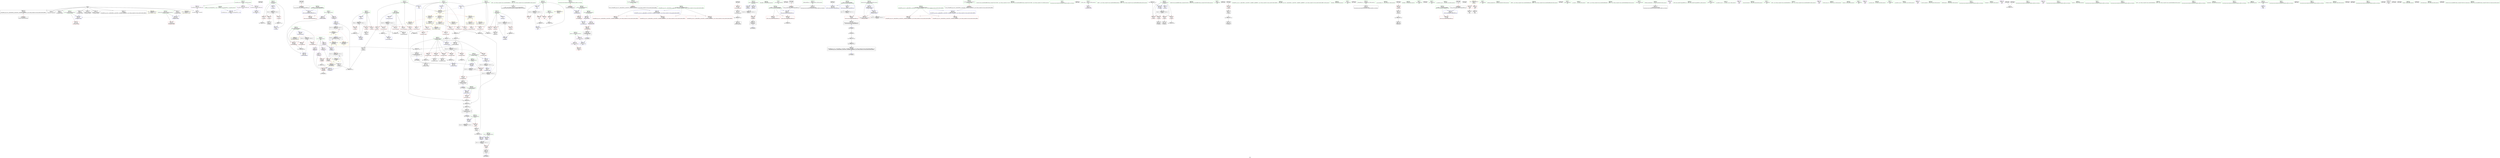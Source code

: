 digraph "SVFG" {
	label="SVFG";

	Node0x5584378597d0 [shape=record,color=grey,label="{NodeID: 0\nNullPtr}"];
	Node0x5584378597d0 -> Node0x558437a12e80[style=solid];
	Node0x5584378597d0 -> Node0x558437a12f80[style=solid];
	Node0x5584378597d0 -> Node0x558437a13050[style=solid];
	Node0x5584378597d0 -> Node0x558437a13120[style=solid];
	Node0x5584378597d0 -> Node0x558437a131f0[style=solid];
	Node0x5584378597d0 -> Node0x558437a132c0[style=solid];
	Node0x5584378597d0 -> Node0x558437a133d0[style=solid];
	Node0x5584378597d0 -> Node0x558437a134a0[style=solid];
	Node0x5584378597d0 -> Node0x558437a20c30[style=solid];
	Node0x558437a63370 [shape=record,color=black,label="{NodeID: 609\n454 = PHI()\n}"];
	Node0x558437a3c940 [shape=record,color=black,label="{NodeID: 443\nMR_4V_3 = PHI(MR_4V_4, MR_4V_2, )\npts\{95 \}\n}"];
	Node0x558437a3c940 -> Node0x558437a1b8e0[style=dashed];
	Node0x558437a3c940 -> Node0x558437a1b9b0[style=dashed];
	Node0x558437a3c940 -> Node0x558437a1ba80[style=dashed];
	Node0x558437a3c940 -> Node0x558437a20ed0[style=dashed];
	Node0x558437a22ce0 [shape=record,color=blue,label="{NodeID: 277\n525\<--519\n__s2.addr\<--__s2\n_ZNSt11char_traitsIcE7compareEPKcS2_m\n}"];
	Node0x558437a22ce0 -> Node0x558437a18470[style=dashed];
	Node0x558437a16800 [shape=record,color=red,label="{NodeID: 194\n270\<--207\n\<--retval\n_Z14target_overlapv\n}"];
	Node0x558437a16800 -> Node0x558437a19150[style=solid];
	Node0x558437a13940 [shape=record,color=black,label="{NodeID: 111\n77\<--78\n\<--_ZNSt7__cxx1112basic_stringIcSt11char_traitsIcESaIcEED1Ev\nCan only get source location for instruction, argument, global var or function.}"];
	Node0x558437a11810 [shape=record,color=green,label="{NodeID: 28\n13\<--14\nS\<--S_field_insensitive\nGlob }"];
	Node0x558437a11810 -> Node0x558437a1b5a0[style=solid];
	Node0x558437a11810 -> Node0x558437a1b670[style=solid];
	Node0x558437a11810 -> Node0x558437a20930[style=solid];
	Node0x558437a17ec0 [shape=record,color=red,label="{NodeID: 222\n462\<--418\n\<--t\nmain\n}"];
	Node0x558437a19b10 [shape=record,color=black,label="{NodeID: 139\n487\<--498\n_ZSt12setprecisioni_ret\<--\n_ZSt12setprecisioni\n|{<s0>30}}"];
	Node0x558437a19b10:s0 -> Node0x558437a62dc0[style=solid,color=blue];
	Node0x558437a14250 [shape=record,color=green,label="{NodeID: 56\n217\<--218\nehselector.slot\<--ehselector.slot_field_insensitive\n_Z14target_overlapv\n}"];
	Node0x558437a14250 -> Node0x558437a16e80[style=solid];
	Node0x558437a14250 -> Node0x558437a21b00[style=solid];
	Node0x558437a606b0 [shape=record,color=black,label="{NodeID: 582\n288 = PHI(211, )\n0th arg _ZSteqIcEN9__gnu_cxx11__enable_ifIXsr9__is_charIT_EE7__valueEbE6__typeERKNSt7__cxx1112basic_stringIS2_St11char_traitsIS2_ESaIS2_EEESC_ }"];
	Node0x558437a606b0 -> Node0x558437a21e40[style=solid];
	Node0x558437a2c760 [shape=record,color=grey,label="{NodeID: 416\n362 = Binary(361, 130, )\n}"];
	Node0x558437a2c760 -> Node0x558437a19560[style=solid];
	Node0x558437a216f0 [shape=record,color=blue,label="{NodeID: 250\n170\<--200\nretval\<--\n_Z8possiblev\n}"];
	Node0x558437a216f0 -> Node0x558437a3f040[style=dashed];
	Node0x558437a1b260 [shape=record,color=red,label="{NodeID: 167\n334\<--11\n\<--L\n_Z13solve_max_occv\n}"];
	Node0x558437a1b260 -> Node0x558437a2d660[style=solid];
	Node0x558437a15bb0 [shape=record,color=green,label="{NodeID: 84\n443\<--444\n_ZNSirsERi\<--_ZNSirsERi_field_insensitive\n}"];
	Node0x558437859860 [shape=record,color=green,label="{NodeID: 1\n7\<--1\n__dso_handle\<--dummyObj\nGlob }"];
	Node0x558437a63440 [shape=record,color=black,label="{NodeID: 610\n457 = PHI()\n}"];
	Node0x558437a22db0 [shape=record,color=blue,label="{NodeID: 278\n527\<--520\n__n.addr\<--__n\n_ZNSt11char_traitsIcE7compareEPKcS2_m\n}"];
	Node0x558437a22db0 -> Node0x558437a18540[style=dashed];
	Node0x558437a22db0 -> Node0x558437a206d0[style=dashed];
	Node0x558437a168d0 [shape=record,color=red,label="{NodeID: 195\n225\<--209\n\<--len\n_Z14target_overlapv\n}"];
	Node0x558437a168d0 -> Node0x558437a2e3e0[style=solid];
	Node0x558437a13a40 [shape=record,color=black,label="{NodeID: 112\n107\<--106\nidxprom\<--\n_Z7preparev\n}"];
	Node0x558437a11910 [shape=record,color=green,label="{NodeID: 29\n15\<--17\n_Z8keyboardB5cxx11\<--_Z8keyboardB5cxx11_field_insensitive\nGlob }"];
	Node0x558437a11910 -> Node0x558437a13640[style=solid];
	Node0x558437a17f90 [shape=record,color=red,label="{NodeID: 223\n475\<--418\n\<--t\nmain\n}"];
	Node0x558437a17f90 -> Node0x558437a2cd60[style=solid];
	Node0x558437a19be0 [shape=record,color=black,label="{NodeID: 140\n517\<--545\n_ZNSt11char_traitsIcE7compareEPKcS2_m_ret\<--\n_ZNSt11char_traitsIcE7compareEPKcS2_m\n|{<s0>20}}"];
	Node0x558437a19be0:s0 -> Node0x558437a62430[style=solid,color=blue];
	Node0x558437a14320 [shape=record,color=green,label="{NodeID: 57\n219\<--220\ncleanup.dest.slot\<--cleanup.dest.slot_field_insensitive\n_Z14target_overlapv\n}"];
	Node0x558437a14320 -> Node0x558437a16f50[style=solid];
	Node0x558437a14320 -> Node0x558437a21960[style=solid];
	Node0x558437a14320 -> Node0x558437a21bd0[style=solid];
	Node0x558437a607f0 [shape=record,color=black,label="{NodeID: 583\n289 = PHI(213, )\n1st arg _ZSteqIcEN9__gnu_cxx11__enable_ifIXsr9__is_charIT_EE7__valueEbE6__typeERKNSt7__cxx1112basic_stringIS2_St11char_traitsIS2_ESaIS2_EEESC_ }"];
	Node0x558437a607f0 -> Node0x558437a21f10[style=solid];
	Node0x558437a3ddb0 [shape=record,color=yellow,style=double,label="{NodeID: 500\n10V_1 = ENCHI(MR_10V_0)\npts\{190000 \}\nFun[_Z8possiblev]}"];
	Node0x558437a3ddb0 -> Node0x558437a16730[style=dashed];
	Node0x558437a2c8e0 [shape=record,color=grey,label="{NodeID: 417\n222 = Binary(221, 113, )\n}"];
	Node0x558437a2c8e0 -> Node0x558437a217c0[style=solid];
	Node0x558437a217c0 [shape=record,color=blue,label="{NodeID: 251\n209\<--222\nlen\<--sub\n_Z14target_overlapv\n}"];
	Node0x558437a217c0 -> Node0x558437a41870[style=dashed];
	Node0x558437a1b330 [shape=record,color=red,label="{NodeID: 168\n336\<--11\n\<--L\n_Z13solve_max_occv\n}"];
	Node0x558437a1b330 -> Node0x558437a2d360[style=solid];
	Node0x558437a15cb0 [shape=record,color=green,label="{NodeID: 85\n455\<--456\n_ZStrsIcSt11char_traitsIcESaIcEERSt13basic_istreamIT_T0_ES7_RNSt7__cxx1112basic_stringIS4_S5_T1_EE\<--_ZStrsIcSt11char_traitsIcESaIcEERSt13basic_istreamIT_T0_ES7_RNSt7__cxx1112basic_stringIS4_S5_T1_EE_field_insensitive\n}"];
	Node0x558437a0e720 [shape=record,color=green,label="{NodeID: 2\n9\<--1\n\<--dummyObj\nCan only get source location for instruction, argument, global var or function.}"];
	Node0x558437a63540 [shape=record,color=black,label="{NodeID: 611\n459 = PHI()\n}"];
	Node0x558437a22e80 [shape=record,color=blue,label="{NodeID: 279\n521\<--9\nretval\<--\n_ZNSt11char_traitsIcE7compareEPKcS2_m\n}"];
	Node0x558437a22e80 -> Node0x558437a40e70[style=dashed];
	Node0x558437a169a0 [shape=record,color=red,label="{NodeID: 196\n228\<--209\n\<--len\n_Z14target_overlapv\n}"];
	Node0x558437a169a0 -> Node0x558437a18ee0[style=solid];
	Node0x558437a13b10 [shape=record,color=black,label="{NodeID: 113\n123\<--122\nconv\<--\n_Z7preparev\n}"];
	Node0x558437a11a10 [shape=record,color=green,label="{NodeID: 30\n18\<--19\ncnt\<--cnt_field_insensitive\nGlob }"];
	Node0x558437a11a10 -> Node0x558437a19d80[style=solid];
	Node0x558437a11a10 -> Node0x558437a19e50[style=solid];
	Node0x558437a11a10 -> Node0x558437a19f20[style=solid];
	Node0x558437a11a10 -> Node0x558437a19ff0[style=solid];
	Node0x558437a448c0 [shape=record,color=yellow,style=double,label="{NodeID: 473\n14V_1 = ENCHI(MR_14V_0)\npts\{12 \}\nFun[_Z14solve_expectedv]}"];
	Node0x558437a448c0 -> Node0x558437a1b400[style=dashed];
	Node0x558437a448c0 -> Node0x558437a1b4d0[style=dashed];
	Node0x558437a18060 [shape=record,color=red,label="{NodeID: 224\n438\<--437\n\<--coerce.dive3\nmain\n}"];
	Node0x558437a19cb0 [shape=record,color=purple,label="{NodeID: 141\n54\<--4\n\<--_ZStL8__ioinit\n__cxx_global_var_init\n}"];
	Node0x558437a143f0 [shape=record,color=green,label="{NodeID: 58\n232\<--233\n_ZNKSt7__cxx1112basic_stringIcSt11char_traitsIcESaIcEE6substrEmm\<--_ZNKSt7__cxx1112basic_stringIcSt11char_traitsIcESaIcEE6substrEmm_field_insensitive\n}"];
	Node0x558437a60930 [shape=record,color=black,label="{NodeID: 584\n550 = PHI(321, )\n0th arg __clang_call_terminate }"];
	Node0x558437a2ca60 [shape=record,color=grey,label="{NodeID: 418\n160 = Binary(159, 113, )\n}"];
	Node0x558437a2ca60 -> Node0x558437a213b0[style=solid];
	Node0x558437a21890 [shape=record,color=blue,label="{NodeID: 252\n207\<--245\nretval\<--\n_Z14target_overlapv\n}"];
	Node0x558437a21890 -> Node0x558437a41370[style=dashed];
	Node0x558437a21890 -> Node0x558437a42c70[style=dashed];
	Node0x558437a1b400 [shape=record,color=red,label="{NodeID: 169\n354\<--11\n\<--L\n_Z14solve_expectedv\n}"];
	Node0x558437a1b400 -> Node0x558437a2df60[style=solid];
	Node0x558437a15db0 [shape=record,color=green,label="{NodeID: 86\n460\<--461\n_ZStlsISt11char_traitsIcEERSt13basic_ostreamIcT_ES5_PKc\<--_ZStlsISt11char_traitsIcEERSt13basic_ostreamIcT_ES5_PKc_field_insensitive\n}"];
	Node0x558437a10060 [shape=record,color=green,label="{NodeID: 3\n25\<--1\n.str\<--dummyObj\nGlob }"];
	Node0x558437a636a0 [shape=record,color=black,label="{NodeID: 612\n463 = PHI()\n}"];
	Node0x558437a22f50 [shape=record,color=blue,label="{NodeID: 280\n521\<--540\nretval\<--call\n_ZNSt11char_traitsIcE7compareEPKcS2_m\n}"];
	Node0x558437a22f50 -> Node0x558437a40e70[style=dashed];
	Node0x558437a16a70 [shape=record,color=red,label="{NodeID: 197\n235\<--209\n\<--len\n_Z14target_overlapv\n}"];
	Node0x558437a16a70 -> Node0x558437a2cbe0[style=solid];
	Node0x558437a186c0 [shape=record,color=black,label="{NodeID: 114\n128\<--127\nconv5\<--\n_Z7preparev\n}"];
	Node0x558437a186c0 -> Node0x558437a2d060[style=solid];
	Node0x558437a11b10 [shape=record,color=green,label="{NodeID: 31\n20\<--21\nfreq\<--freq_field_insensitive\nGlob }"];
	Node0x558437a11b10 -> Node0x558437a1a0c0[style=solid];
	Node0x558437a11b10 -> Node0x558437a1a190[style=solid];
	Node0x558437a449d0 [shape=record,color=yellow,style=double,label="{NodeID: 474\n37V_1 = ENCHI(MR_37V_0)\npts\{14 \}\nFun[_Z14solve_expectedv]}"];
	Node0x558437a449d0 -> Node0x558437a1b670[style=dashed];
	Node0x558437a18130 [shape=record,color=red,label="{NodeID: 225\n495\<--491\n\<--__n.addr\n_ZSt12setprecisioni\n}"];
	Node0x558437a18130 -> Node0x558437a22b40[style=solid];
	Node0x558437a19d80 [shape=record,color=purple,label="{NodeID: 142\n108\<--18\narrayidx\<--cnt\n_Z7preparev\n}"];
	Node0x558437a19d80 -> Node0x558437a20e00[style=solid];
	Node0x558437a144f0 [shape=record,color=green,label="{NodeID: 59\n242\<--243\n_ZSteqIcEN9__gnu_cxx11__enable_ifIXsr9__is_charIT_EE7__valueEbE6__typeERKNSt7__cxx1112basic_stringIS2_St11char_traitsIS2_ESaIS2_EEESC_\<--_ZSteqIcEN9__gnu_cxx11__enable_ifIXsr9__is_charIT_EE7__valueEbE6__typeERKNSt7__cxx1112basic_stringIS2_St11char_traitsIS2_ESaIS2_EEESC__field_insensitive\n}"];
	Node0x558437a60a70 [shape=record,color=black,label="{NodeID: 585\n488 = PHI(432, )\n0th arg _ZSt12setprecisioni }"];
	Node0x558437a60a70 -> Node0x558437a22a70[style=solid];
	Node0x558437a2cbe0 [shape=record,color=grey,label="{NodeID: 419\n236 = Binary(234, 235, )\n}"];
	Node0x558437a2cbe0 -> Node0x558437a18fb0[style=solid];
	Node0x558437a21960 [shape=record,color=blue,label="{NodeID: 253\n219\<--113\ncleanup.dest.slot\<--\n_Z14target_overlapv\n}"];
	Node0x558437a21960 -> Node0x558437a16f50[style=dashed];
	Node0x558437a21960 -> Node0x558437a21960[style=dashed];
	Node0x558437a21960 -> Node0x558437a21bd0[style=dashed];
	Node0x558437a21960 -> Node0x558437a43170[style=dashed];
	Node0x558437a1b4d0 [shape=record,color=red,label="{NodeID: 170\n376\<--11\n\<--L\n_Z14solve_expectedv\n}"];
	Node0x558437a1b4d0 -> Node0x558437a2be60[style=solid];
	Node0x558437a15eb0 [shape=record,color=green,label="{NodeID: 87\n464\<--465\n_ZNSolsEi\<--_ZNSolsEi_field_insensitive\n}"];
	Node0x558437a0fa80 [shape=record,color=green,label="{NodeID: 4\n27\<--1\n.str.3\<--dummyObj\nGlob }"];
	Node0x558437a637a0 [shape=record,color=black,label="{NodeID: 613\n467 = PHI()\n}"];
	Node0x558437a3e140 [shape=record,color=black,label="{NodeID: 447\nMR_18V_3 = PHI(MR_18V_4, MR_18V_2, )\npts\{173 \}\n}"];
	Node0x558437a3e140 -> Node0x558437a1c440[style=dashed];
	Node0x558437a3e140 -> Node0x558437a1c510[style=dashed];
	Node0x558437a3e140 -> Node0x558437a1c5e0[style=dashed];
	Node0x558437a3e140 -> Node0x558437a21620[style=dashed];
	Node0x558437a16b40 [shape=record,color=red,label="{NodeID: 198\n238\<--209\n\<--len\n_Z14target_overlapv\n}"];
	Node0x558437a16b40 -> Node0x558437a19080[style=solid];
	Node0x558437a18790 [shape=record,color=black,label="{NodeID: 115\n131\<--129\nidxprom6\<--sub\n_Z7preparev\n}"];
	Node0x558437a11c10 [shape=record,color=green,label="{NodeID: 32\n22\<--24\n_Z6targetB5cxx11\<--_Z6targetB5cxx11_field_insensitive\nGlob }"];
	Node0x558437a11c10 -> Node0x558437a13740[style=solid];
	Node0x558437a18200 [shape=record,color=red,label="{NodeID: 226\n498\<--497\n\<--coerce.dive\n_ZSt12setprecisioni\n}"];
	Node0x558437a18200 -> Node0x558437a19b10[style=solid];
	Node0x558437a19e50 [shape=record,color=purple,label="{NodeID: 143\n132\<--18\narrayidx7\<--cnt\n_Z7preparev\n}"];
	Node0x558437a19e50 -> Node0x558437a1c1d0[style=solid];
	Node0x558437a19e50 -> Node0x558437a21070[style=solid];
	Node0x558437a145f0 [shape=record,color=green,label="{NodeID: 60\n283\<--284\n__gxx_personality_v0\<--__gxx_personality_v0_field_insensitive\n}"];
	Node0x558437a61a80 [shape=record,color=black,label="{NodeID: 586\n182 = PHI()\n}"];
	Node0x558437a61a80 -> Node0x558437a16660[style=solid];
	Node0x558437a2cd60 [shape=record,color=grey,label="{NodeID: 420\n476 = Binary(475, 113, )\n}"];
	Node0x558437a2cd60 -> Node0x558437a229a0[style=solid];
	Node0x558437a21a30 [shape=record,color=blue,label="{NodeID: 254\n215\<--250\nexn.slot\<--\n_Z14target_overlapv\n}"];
	Node0x558437a21a30 -> Node0x558437a16db0[style=dashed];
	Node0x558437a1b5a0 [shape=record,color=red,label="{NodeID: 171\n333\<--13\n\<--S\n_Z13solve_max_occv\n}"];
	Node0x558437a1b5a0 -> Node0x558437a2d660[style=solid];
	Node0x558437a15fb0 [shape=record,color=green,label="{NodeID: 88\n470\<--471\n_ZNSolsEd\<--_ZNSolsEd_field_insensitive\n}"];
	Node0x558437a0fb10 [shape=record,color=green,label="{NodeID: 5\n29\<--1\nstdin\<--dummyObj\nGlob }"];
	Node0x558437a3e640 [shape=record,color=black,label="{NodeID: 448\nMR_6V_3 = PHI(MR_6V_4, MR_6V_2, )\npts\{97 \}\n}"];
	Node0x558437a3e640 -> Node0x558437a1bb50[style=dashed];
	Node0x558437a3e640 -> Node0x558437a1bc20[style=dashed];
	Node0x558437a3e640 -> Node0x558437a1bcf0[style=dashed];
	Node0x558437a3e640 -> Node0x558437a21140[style=dashed];
	Node0x558437a16c10 [shape=record,color=red,label="{NodeID: 199\n245\<--209\n\<--len\n_Z14target_overlapv\n}"];
	Node0x558437a16c10 -> Node0x558437a21890[style=solid];
	Node0x558437a18860 [shape=record,color=black,label="{NodeID: 116\n147\<--146\nidxprom16\<--\n_Z7preparev\n}"];
	Node0x558437a11d10 [shape=record,color=green,label="{NodeID: 33\n43\<--47\nllvm.global_ctors\<--llvm.global_ctors_field_insensitive\nGlob }"];
	Node0x558437a11d10 -> Node0x558437a1a810[style=solid];
	Node0x558437a11d10 -> Node0x558437a1a910[style=solid];
	Node0x558437a11d10 -> Node0x558437a1aa10[style=solid];
	Node0x558437a182d0 [shape=record,color=red,label="{NodeID: 227\n545\<--521\n\<--retval\n_ZNSt11char_traitsIcE7compareEPKcS2_m\n}"];
	Node0x558437a182d0 -> Node0x558437a19be0[style=solid];
	Node0x558437a19f20 [shape=record,color=purple,label="{NodeID: 144\n148\<--18\narrayidx17\<--cnt\n_Z7preparev\n}"];
	Node0x558437a19f20 -> Node0x558437a1c2a0[style=solid];
	Node0x558437a146f0 [shape=record,color=green,label="{NodeID: 61\n290\<--291\n__lhs.addr\<--__lhs.addr_field_insensitive\n_ZSteqIcEN9__gnu_cxx11__enable_ifIXsr9__is_charIT_EE7__valueEbE6__typeERKNSt7__cxx1112basic_stringIS2_St11char_traitsIS2_ESaIS2_EEESC_\n}"];
	Node0x558437a146f0 -> Node0x558437a17020[style=solid];
	Node0x558437a146f0 -> Node0x558437a170f0[style=solid];
	Node0x558437a146f0 -> Node0x558437a171c0[style=solid];
	Node0x558437a146f0 -> Node0x558437a21e40[style=solid];
	Node0x558437a61be0 [shape=record,color=black,label="{NodeID: 587\n55 = PHI()\n}"];
	Node0x558437a2cee0 [shape=record,color=grey,label="{NodeID: 421\n404 = Binary(402, 403, )\n}"];
	Node0x558437a2cee0 -> Node0x558437a22660[style=solid];
	Node0x558437a21b00 [shape=record,color=blue,label="{NodeID: 255\n217\<--252\nehselector.slot\<--\n_Z14target_overlapv\n}"];
	Node0x558437a21b00 -> Node0x558437a16e80[style=dashed];
	Node0x558437a1b670 [shape=record,color=red,label="{NodeID: 172\n375\<--13\n\<--S\n_Z14solve_expectedv\n}"];
	Node0x558437a1b670 -> Node0x558437a2be60[style=solid];
	Node0x558437a160b0 [shape=record,color=green,label="{NodeID: 89\n489\<--490\nretval\<--retval_field_insensitive\n_ZSt12setprecisioni\n}"];
	Node0x558437a160b0 -> Node0x558437a1acb0[style=solid];
	Node0x558437a160b0 -> Node0x558437a1ad80[style=solid];
	Node0x558437a0fba0 [shape=record,color=green,label="{NodeID: 6\n30\<--1\n.str.4\<--dummyObj\nGlob }"];
	Node0x558437a3eb40 [shape=record,color=black,label="{NodeID: 449\nMR_10V_4 = PHI(MR_10V_5, MR_10V_2, )\npts\{190000 \}\n|{|<s3>24}}"];
	Node0x558437a3eb40 -> Node0x558437a1c1d0[style=dashed];
	Node0x558437a3eb40 -> Node0x558437a1c2a0[style=dashed];
	Node0x558437a3eb40 -> Node0x558437a21070[style=dashed];
	Node0x558437a3eb40:s3 -> Node0x558437a4b7b0[style=dashed,color=blue];
	Node0x558437a16ce0 [shape=record,color=red,label="{NodeID: 200\n263\<--209\n\<--len\n_Z14target_overlapv\n}"];
	Node0x558437a16ce0 -> Node0x558437a1e3b0[style=solid];
	Node0x558437a18930 [shape=record,color=black,label="{NodeID: 117\n150\<--149\nconv18\<--\n_Z7preparev\n}"];
	Node0x558437a18930 -> Node0x558437a2c5e0[style=solid];
	Node0x558437a11e10 [shape=record,color=green,label="{NodeID: 34\n48\<--49\n__cxx_global_var_init\<--__cxx_global_var_init_field_insensitive\n}"];
	Node0x558437a44c70 [shape=record,color=yellow,style=double,label="{NodeID: 477\n12V_1 = ENCHI(MR_12V_0)\npts\{210000 \}\nFun[_Z14solve_expectedv]}"];
	Node0x558437a44c70 -> Node0x558437a179e0[style=dashed];
	Node0x558437a183a0 [shape=record,color=red,label="{NodeID: 228\n537\<--523\n\<--__s1.addr\n_ZNSt11char_traitsIcE7compareEPKcS2_m\n}"];
	Node0x558437a19ff0 [shape=record,color=purple,label="{NodeID: 145\n187\<--18\narrayidx\<--cnt\n_Z8possiblev\n}"];
	Node0x558437a19ff0 -> Node0x558437a16730[style=solid];
	Node0x558437a147c0 [shape=record,color=green,label="{NodeID: 62\n292\<--293\n__rhs.addr\<--__rhs.addr_field_insensitive\n_ZSteqIcEN9__gnu_cxx11__enable_ifIXsr9__is_charIT_EE7__valueEbE6__typeERKNSt7__cxx1112basic_stringIS2_St11char_traitsIS2_ESaIS2_EEESC_\n}"];
	Node0x558437a147c0 -> Node0x558437a17290[style=solid];
	Node0x558437a147c0 -> Node0x558437a17360[style=solid];
	Node0x558437a147c0 -> Node0x558437a21f10[style=solid];
	Node0x558437a61cb0 [shape=record,color=black,label="{NodeID: 588\n76 = PHI()\n}"];
	Node0x558437a46e40 [shape=record,color=yellow,style=double,label="{NodeID: 505\n14V_1 = ENCHI(MR_14V_0)\npts\{12 \}\nFun[_Z14target_overlapv]}"];
	Node0x558437a46e40 -> Node0x558437a1b0c0[style=dashed];
	Node0x558437a46e40 -> Node0x558437a1b190[style=dashed];
	Node0x558437a2d060 [shape=record,color=grey,label="{NodeID: 422\n129 = Binary(128, 130, )\n}"];
	Node0x558437a2d060 -> Node0x558437a18790[style=solid];
	Node0x558437a21bd0 [shape=record,color=blue,label="{NodeID: 256\n219\<--9\ncleanup.dest.slot\<--\n_Z14target_overlapv\n}"];
	Node0x558437a21bd0 -> Node0x558437a16f50[style=dashed];
	Node0x558437a21bd0 -> Node0x558437a21960[style=dashed];
	Node0x558437a21bd0 -> Node0x558437a21bd0[style=dashed];
	Node0x558437a21bd0 -> Node0x558437a43170[style=dashed];
	Node0x558437a1b740 [shape=record,color=red,label="{NodeID: 173\n421\<--29\n\<--stdin\nmain\n}"];
	Node0x558437a1b740 -> Node0x558437a19970[style=solid];
	Node0x558437a16180 [shape=record,color=green,label="{NodeID: 90\n491\<--492\n__n.addr\<--__n.addr_field_insensitive\n_ZSt12setprecisioni\n}"];
	Node0x558437a16180 -> Node0x558437a18130[style=solid];
	Node0x558437a16180 -> Node0x558437a22a70[style=solid];
	Node0x558437a0fc30 [shape=record,color=green,label="{NodeID: 7\n32\<--1\n.str.5\<--dummyObj\nGlob }"];
	Node0x558437a3f040 [shape=record,color=black,label="{NodeID: 450\nMR_16V_3 = PHI(MR_16V_4, MR_16V_2, )\npts\{171 \}\n}"];
	Node0x558437a3f040 -> Node0x558437a1c370[style=dashed];
	Node0x558437a16db0 [shape=record,color=red,label="{NodeID: 201\n272\<--215\nexn\<--exn.slot\n_Z14target_overlapv\n}"];
	Node0x558437a18a00 [shape=record,color=black,label="{NodeID: 118\n152\<--151\nconv19\<--\n_Z7preparev\n}"];
	Node0x558437a18a00 -> Node0x558437a2c5e0[style=solid];
	Node0x558437a11f10 [shape=record,color=green,label="{NodeID: 35\n52\<--53\n_ZNSt8ios_base4InitC1Ev\<--_ZNSt8ios_base4InitC1Ev_field_insensitive\n}"];
	Node0x558437a44d50 [shape=record,color=yellow,style=double,label="{NodeID: 478\n59V_1 = ENCHI(MR_59V_0)\npts\{1 \}\nFun[main]}"];
	Node0x558437a44d50 -> Node0x558437a1b740[style=dashed];
	Node0x558437a44d50 -> Node0x558437a1b810[style=dashed];
	Node0x558437a18470 [shape=record,color=red,label="{NodeID: 229\n538\<--525\n\<--__s2.addr\n_ZNSt11char_traitsIcE7compareEPKcS2_m\n}"];
	Node0x558437a1a0c0 [shape=record,color=purple,label="{NodeID: 146\n156\<--20\narrayidx21\<--freq\n_Z7preparev\n}"];
	Node0x558437a1a0c0 -> Node0x558437a212e0[style=solid];
	Node0x558437a14890 [shape=record,color=green,label="{NodeID: 63\n298\<--299\n_ZNKSt7__cxx1112basic_stringIcSt11char_traitsIcESaIcEE4sizeEv\<--_ZNKSt7__cxx1112basic_stringIcSt11char_traitsIcESaIcEE4sizeEv_field_insensitive\n}"];
	Node0x558437a61d80 [shape=record,color=black,label="{NodeID: 589\n89 = PHI()\n}"];
	Node0x558437a2d1e0 [shape=record,color=grey,label="{NodeID: 423\n340 = Binary(113, 339, )\n}"];
	Node0x558437a2d1e0 -> Node0x558437a192f0[style=solid];
	Node0x558437a21ca0 [shape=record,color=blue,label="{NodeID: 257\n209\<--264\nlen\<--dec\n_Z14target_overlapv\n}"];
	Node0x558437a21ca0 -> Node0x558437a41870[style=dashed];
	Node0x558437a1b810 [shape=record,color=red,label="{NodeID: 174\n427\<--34\n\<--stdout\nmain\n}"];
	Node0x558437a1b810 -> Node0x558437a19a40[style=solid];
	Node0x558437a16250 [shape=record,color=green,label="{NodeID: 91\n521\<--522\nretval\<--retval_field_insensitive\n_ZNSt11char_traitsIcE7compareEPKcS2_m\n}"];
	Node0x558437a16250 -> Node0x558437a182d0[style=solid];
	Node0x558437a16250 -> Node0x558437a22e80[style=solid];
	Node0x558437a16250 -> Node0x558437a22f50[style=solid];
	Node0x558437a105d0 [shape=record,color=green,label="{NodeID: 8\n34\<--1\nstdout\<--dummyObj\nGlob }"];
	Node0x558437a3f540 [shape=record,color=black,label="{NodeID: 451\nMR_65V_3 = PHI(MR_65V_4, MR_65V_2, )\npts\{419 \}\n}"];
	Node0x558437a3f540 -> Node0x558437a17df0[style=dashed];
	Node0x558437a3f540 -> Node0x558437a17ec0[style=dashed];
	Node0x558437a3f540 -> Node0x558437a17f90[style=dashed];
	Node0x558437a3f540 -> Node0x558437a229a0[style=dashed];
	Node0x558437a16e80 [shape=record,color=red,label="{NodeID: 202\n273\<--217\nsel\<--ehselector.slot\n_Z14target_overlapv\n}"];
	Node0x558437a18ad0 [shape=record,color=black,label="{NodeID: 119\n155\<--154\nidxprom20\<--\n_Z7preparev\n}"];
	Node0x558437a12010 [shape=record,color=green,label="{NodeID: 36\n58\<--59\n__cxa_atexit\<--__cxa_atexit_field_insensitive\n}"];
	Node0x558437a18540 [shape=record,color=red,label="{NodeID: 230\n532\<--527\n\<--__n.addr\n_ZNSt11char_traitsIcE7compareEPKcS2_m\n}"];
	Node0x558437a18540 -> Node0x558437a2e0e0[style=solid];
	Node0x558437a1a190 [shape=record,color=purple,label="{NodeID: 147\n364\<--20\narrayidx\<--freq\n_Z14solve_expectedv\n}"];
	Node0x558437a1a190 -> Node0x558437a179e0[style=solid];
	Node0x558437a14990 [shape=record,color=green,label="{NodeID: 64\n306\<--307\n_ZNKSt7__cxx1112basic_stringIcSt11char_traitsIcESaIcEE4dataEv\<--_ZNKSt7__cxx1112basic_stringIcSt11char_traitsIcESaIcEE4dataEv_field_insensitive\n}"];
	Node0x558437a61e80 [shape=record,color=black,label="{NodeID: 590\n124 = PHI()\n}"];
	Node0x558437a61e80 -> Node0x558437a1c100[style=solid];
	Node0x558437a2d360 [shape=record,color=grey,label="{NodeID: 424\n338 = Binary(336, 337, )\n}"];
	Node0x558437a2d360 -> Node0x558437a2d4e0[style=solid];
	Node0x558437a21d70 [shape=record,color=blue,label="{NodeID: 258\n207\<--9\nretval\<--\n_Z14target_overlapv\n}"];
	Node0x558437a21d70 -> Node0x558437a42c70[style=dashed];
	Node0x558437a1b8e0 [shape=record,color=red,label="{NodeID: 175\n102\<--94\n\<--i\n_Z7preparev\n}"];
	Node0x558437a1b8e0 -> Node0x558437a2dc60[style=solid];
	Node0x558437a16320 [shape=record,color=green,label="{NodeID: 92\n523\<--524\n__s1.addr\<--__s1.addr_field_insensitive\n_ZNSt11char_traitsIcE7compareEPKcS2_m\n}"];
	Node0x558437a16320 -> Node0x558437a183a0[style=solid];
	Node0x558437a16320 -> Node0x558437a22c10[style=solid];
	Node0x558437a10660 [shape=record,color=green,label="{NodeID: 9\n35\<--1\n_ZSt4cout\<--dummyObj\nGlob }"];
	Node0x558437a3fa40 [shape=record,color=black,label="{NodeID: 452\nMR_69V_2 = PHI(MR_69V_3, MR_69V_1, )\npts\{190000 210000 \}\n|{<s0>41|<s1>41}}"];
	Node0x558437a3fa40:s0 -> Node0x558437a3d920[style=dashed,color=red];
	Node0x558437a3fa40:s1 -> Node0x558437a3da00[style=dashed,color=red];
	Node0x558437a16f50 [shape=record,color=red,label="{NodeID: 203\n260\<--219\ncleanup.dest\<--cleanup.dest.slot\n_Z14target_overlapv\n}"];
	Node0x558437a18ba0 [shape=record,color=black,label="{NodeID: 120\n181\<--180\nconv\<--\n_Z8possiblev\n}"];
	Node0x558437a12110 [shape=record,color=green,label="{NodeID: 37\n57\<--63\n_ZNSt8ios_base4InitD1Ev\<--_ZNSt8ios_base4InitD1Ev_field_insensitive\n}"];
	Node0x558437a12110 -> Node0x558437a13840[style=solid];
	Node0x558437a44f40 [shape=record,color=yellow,style=double,label="{NodeID: 480\n63V_1 = ENCHI(MR_63V_0)\npts\{417 \}\nFun[main]}"];
	Node0x558437a44f40 -> Node0x558437a17d20[style=dashed];
	Node0x558437a206d0 [shape=record,color=red,label="{NodeID: 231\n539\<--527\n\<--__n.addr\n_ZNSt11char_traitsIcE7compareEPKcS2_m\n}"];
	Node0x558437a1a260 [shape=record,color=purple,label="{NodeID: 148\n422\<--25\n\<--.str\nmain\n}"];
	Node0x558437a14a90 [shape=record,color=green,label="{NodeID: 65\n313\<--314\n_ZNSt11char_traitsIcE7compareEPKcS2_m\<--_ZNSt11char_traitsIcE7compareEPKcS2_m_field_insensitive\n}"];
	Node0x558437a61fe0 [shape=record,color=black,label="{NodeID: 591\n392 = PHI(169, )\n}"];
	Node0x558437a47110 [shape=record,color=yellow,style=double,label="{NodeID: 508\n26V_1 = ENCHI(MR_26V_0)\npts\{216 \}\nFun[_Z14target_overlapv]}"];
	Node0x558437a47110 -> Node0x558437a21a30[style=dashed];
	Node0x558437a2d4e0 [shape=record,color=grey,label="{NodeID: 425\n339 = Binary(335, 338, )\n}"];
	Node0x558437a2d4e0 -> Node0x558437a2d1e0[style=solid];
	Node0x558437a21e40 [shape=record,color=blue,label="{NodeID: 259\n290\<--288\n__lhs.addr\<--__lhs\n_ZSteqIcEN9__gnu_cxx11__enable_ifIXsr9__is_charIT_EE7__valueEbE6__typeERKNSt7__cxx1112basic_stringIS2_St11char_traitsIS2_ESaIS2_EEESC_\n}"];
	Node0x558437a21e40 -> Node0x558437a17020[style=dashed];
	Node0x558437a21e40 -> Node0x558437a170f0[style=dashed];
	Node0x558437a21e40 -> Node0x558437a171c0[style=dashed];
	Node0x558437a1b9b0 [shape=record,color=red,label="{NodeID: 176\n106\<--94\n\<--i\n_Z7preparev\n}"];
	Node0x558437a1b9b0 -> Node0x558437a13a40[style=solid];
	Node0x558437a163f0 [shape=record,color=green,label="{NodeID: 93\n525\<--526\n__s2.addr\<--__s2.addr_field_insensitive\n_ZNSt11char_traitsIcE7compareEPKcS2_m\n}"];
	Node0x558437a163f0 -> Node0x558437a18470[style=solid];
	Node0x558437a163f0 -> Node0x558437a22ce0[style=solid];
	Node0x558437a106f0 [shape=record,color=green,label="{NodeID: 10\n36\<--1\n_ZSt3cin\<--dummyObj\nGlob }"];
	Node0x558437a3ff70 [shape=record,color=black,label="{NodeID: 453\nMR_51V_3 = PHI(MR_51V_2, MR_51V_4, )\npts\{386 \}\n}"];
	Node0x558437a3ff70 -> Node0x558437a17ab0[style=dashed];
	Node0x558437a17020 [shape=record,color=red,label="{NodeID: 204\n296\<--290\n\<--__lhs.addr\n_ZSteqIcEN9__gnu_cxx11__enable_ifIXsr9__is_charIT_EE7__valueEbE6__typeERKNSt7__cxx1112basic_stringIS2_St11char_traitsIS2_ESaIS2_EEESC_\n}"];
	Node0x558437a18c70 [shape=record,color=black,label="{NodeID: 121\n184\<--183\nconv1\<--\n_Z8possiblev\n}"];
	Node0x558437a18c70 -> Node0x558437a2dae0[style=solid];
	Node0x558437a12210 [shape=record,color=green,label="{NodeID: 38\n70\<--71\n__cxx_global_var_init.1\<--__cxx_global_var_init.1_field_insensitive\n}"];
	Node0x558437a20760 [shape=record,color=blue,label="{NodeID: 232\n8\<--9\nK\<--\nGlob }"];
	Node0x558437a20760 -> Node0x558437a452f0[style=dashed];
	Node0x558437a1a330 [shape=record,color=purple,label="{NodeID: 149\n423\<--27\n\<--.str.3\nmain\n}"];
	Node0x558437a14b90 [shape=record,color=green,label="{NodeID: 66\n323\<--324\n__clang_call_terminate\<--__clang_call_terminate_field_insensitive\n}"];
	Node0x558437a62120 [shape=record,color=black,label="{NodeID: 592\n397 = PHI(328, )\n}"];
	Node0x558437a62120 -> Node0x558437a224c0[style=solid];
	Node0x558437a471f0 [shape=record,color=yellow,style=double,label="{NodeID: 509\n28V_1 = ENCHI(MR_28V_0)\npts\{218 \}\nFun[_Z14target_overlapv]}"];
	Node0x558437a471f0 -> Node0x558437a21b00[style=dashed];
	Node0x558437a2d660 [shape=record,color=grey,label="{NodeID: 426\n335 = Binary(333, 334, )\n}"];
	Node0x558437a2d660 -> Node0x558437a2d4e0[style=solid];
	Node0x558437a21f10 [shape=record,color=blue,label="{NodeID: 260\n292\<--289\n__rhs.addr\<--__rhs\n_ZSteqIcEN9__gnu_cxx11__enable_ifIXsr9__is_charIT_EE7__valueEbE6__typeERKNSt7__cxx1112basic_stringIS2_St11char_traitsIS2_ESaIS2_EEESC_\n}"];
	Node0x558437a21f10 -> Node0x558437a17290[style=dashed];
	Node0x558437a21f10 -> Node0x558437a17360[style=dashed];
	Node0x558437a1ba80 [shape=record,color=red,label="{NodeID: 177\n111\<--94\n\<--i\n_Z7preparev\n}"];
	Node0x558437a1ba80 -> Node0x558437a2c160[style=solid];
	Node0x558437a164c0 [shape=record,color=green,label="{NodeID: 94\n527\<--528\n__n.addr\<--__n.addr_field_insensitive\n_ZNSt11char_traitsIcE7compareEPKcS2_m\n}"];
	Node0x558437a164c0 -> Node0x558437a18540[style=solid];
	Node0x558437a164c0 -> Node0x558437a206d0[style=solid];
	Node0x558437a164c0 -> Node0x558437a22db0[style=solid];
	Node0x558437a10780 [shape=record,color=green,label="{NodeID: 11\n37\<--1\n.str.6\<--dummyObj\nGlob }"];
	Node0x558437a40470 [shape=record,color=black,label="{NodeID: 454\nMR_53V_3 = PHI(MR_53V_2, MR_53V_1, )\npts\{388 \}\n}"];
	Node0x558437a170f0 [shape=record,color=red,label="{NodeID: 205\n304\<--290\n\<--__lhs.addr\n_ZSteqIcEN9__gnu_cxx11__enable_ifIXsr9__is_charIT_EE7__valueEbE6__typeERKNSt7__cxx1112basic_stringIS2_St11char_traitsIS2_ESaIS2_EEESC_\n}"];
	Node0x558437a18d40 [shape=record,color=black,label="{NodeID: 122\n186\<--185\nidxprom\<--sub\n_Z8possiblev\n}"];
	Node0x558437a12310 [shape=record,color=green,label="{NodeID: 39\n74\<--75\n_ZNSt7__cxx1112basic_stringIcSt11char_traitsIcESaIcEEC1Ev\<--_ZNSt7__cxx1112basic_stringIcSt11char_traitsIcESaIcEEC1Ev_field_insensitive\n}"];
	Node0x558437a20830 [shape=record,color=blue,label="{NodeID: 233\n11\<--9\nL\<--\nGlob }"];
	Node0x558437a20830 -> Node0x558437a452f0[style=dashed];
	Node0x558437a1a400 [shape=record,color=purple,label="{NodeID: 150\n428\<--30\n\<--.str.4\nmain\n}"];
	Node0x558437a14c90 [shape=record,color=green,label="{NodeID: 67\n326\<--327\n_Z13solve_max_occv\<--_Z13solve_max_occv_field_insensitive\n}"];
	Node0x558437a622f0 [shape=record,color=black,label="{NodeID: 593\n399 = PHI(344, )\n}"];
	Node0x558437a622f0 -> Node0x558437a22590[style=solid];
	Node0x558437a2d7e0 [shape=record,color=grey,label="{NodeID: 427\n196 = Binary(195, 113, )\n}"];
	Node0x558437a2d7e0 -> Node0x558437a21620[style=solid];
	Node0x558437a21fe0 [shape=record,color=blue,label="{NodeID: 261\n329\<--331\nover\<--call\n_Z13solve_max_occv\n}"];
	Node0x558437a21fe0 -> Node0x558437a17430[style=dashed];
	Node0x558437a1bb50 [shape=record,color=red,label="{NodeID: 178\n118\<--96\n\<--i1\n_Z7preparev\n}"];
	Node0x558437a1bb50 -> Node0x558437a2e560[style=solid];
	Node0x558437a16590 [shape=record,color=green,label="{NodeID: 95\n541\<--542\nmemcmp\<--memcmp_field_insensitive\n}"];
	Node0x558437a10810 [shape=record,color=green,label="{NodeID: 12\n39\<--1\n.str.7\<--dummyObj\nGlob }"];
	Node0x558437a40970 [shape=record,color=black,label="{NodeID: 455\nMR_55V_3 = PHI(MR_55V_2, MR_55V_1, )\npts\{390 \}\n}"];
	Node0x558437a171c0 [shape=record,color=red,label="{NodeID: 206\n310\<--290\n\<--__lhs.addr\n_ZSteqIcEN9__gnu_cxx11__enable_ifIXsr9__is_charIT_EE7__valueEbE6__typeERKNSt7__cxx1112basic_stringIS2_St11char_traitsIS2_ESaIS2_EEESC_\n}"];
	Node0x558437a18e10 [shape=record,color=black,label="{NodeID: 123\n169\<--202\n_Z8possiblev_ret\<--\n_Z8possiblev\n|{<s0>25}}"];
	Node0x558437a18e10:s0 -> Node0x558437a61fe0[style=solid,color=blue];
	Node0x558437a12410 [shape=record,color=green,label="{NodeID: 40\n78\<--82\n_ZNSt7__cxx1112basic_stringIcSt11char_traitsIcESaIcEED1Ev\<--_ZNSt7__cxx1112basic_stringIcSt11char_traitsIcESaIcEED1Ev_field_insensitive\n}"];
	Node0x558437a12410 -> Node0x558437a13940[style=solid];
	Node0x558437a20930 [shape=record,color=blue,label="{NodeID: 234\n13\<--9\nS\<--\nGlob }"];
	Node0x558437a20930 -> Node0x558437a452f0[style=dashed];
	Node0x558437a1a4d0 [shape=record,color=purple,label="{NodeID: 151\n429\<--32\n\<--.str.5\nmain\n}"];
	Node0x558437a14d90 [shape=record,color=green,label="{NodeID: 68\n329\<--330\nover\<--over_field_insensitive\n_Z13solve_max_occv\n}"];
	Node0x558437a14d90 -> Node0x558437a17430[style=solid];
	Node0x558437a14d90 -> Node0x558437a21fe0[style=solid];
	Node0x558437a62430 [shape=record,color=black,label="{NodeID: 594\n312 = PHI(517, )\n}"];
	Node0x558437a62430 -> Node0x558437a2e860[style=solid];
	Node0x558437a2d960 [shape=record,color=grey,label="{NodeID: 428\n316 = Binary(315, 200, )\n}"];
	Node0x558437a2d960 -> Node0x558437a1dc90[style=solid];
	Node0x558437a220b0 [shape=record,color=blue,label="{NodeID: 262\n345\<--350\nprob\<--\n_Z14solve_expectedv\n}"];
	Node0x558437a220b0 -> Node0x5584379fc3d0[style=dashed];
	Node0x558437a1bc20 [shape=record,color=red,label="{NodeID: 179\n122\<--96\n\<--i1\n_Z7preparev\n}"];
	Node0x558437a1bc20 -> Node0x558437a13b10[style=solid];
	Node0x558437a12b80 [shape=record,color=green,label="{NodeID: 96\n552\<--553\n__cxa_begin_catch\<--__cxa_begin_catch_field_insensitive\n}"];
	Node0x558437a10910 [shape=record,color=green,label="{NodeID: 13\n41\<--1\n.str.8\<--dummyObj\nGlob }"];
	Node0x558437a40e70 [shape=record,color=black,label="{NodeID: 456\nMR_77V_3 = PHI(MR_77V_4, MR_77V_2, )\npts\{522 \}\n}"];
	Node0x558437a40e70 -> Node0x558437a182d0[style=dashed];
	Node0x558437a17290 [shape=record,color=red,label="{NodeID: 207\n300\<--292\n\<--__rhs.addr\n_ZSteqIcEN9__gnu_cxx11__enable_ifIXsr9__is_charIT_EE7__valueEbE6__typeERKNSt7__cxx1112basic_stringIS2_St11char_traitsIS2_ESaIS2_EEESC_\n}"];
	Node0x558437a18ee0 [shape=record,color=black,label="{NodeID: 124\n229\<--228\nconv\<--\n_Z14target_overlapv\n}"];
	Node0x558437a12510 [shape=record,color=green,label="{NodeID: 41\n85\<--86\n__cxx_global_var_init.2\<--__cxx_global_var_init.2_field_insensitive\n}"];
	Node0x558437a452f0 [shape=record,color=yellow,style=double,label="{NodeID: 484\n71V_1 = ENCHI(MR_71V_0)\npts\{10 12 14 \}\nFun[main]|{<s0>41|<s1>41|<s2>41}}"];
	Node0x558437a452f0:s0 -> Node0x558437a45780[style=dashed,color=red];
	Node0x558437a452f0:s1 -> Node0x558437a45890[style=dashed,color=red];
	Node0x558437a452f0:s2 -> Node0x558437a45970[style=dashed,color=red];
	Node0x558437a20a30 [shape=record,color=blue,label="{NodeID: 235\n571\<--44\nllvm.global_ctors_0\<--\nGlob }"];
	Node0x558437a1a5a0 [shape=record,color=purple,label="{NodeID: 152\n458\<--37\n\<--.str.6\nmain\n}"];
	Node0x558437a14e60 [shape=record,color=green,label="{NodeID: 69\n342\<--343\n_Z14solve_expectedv\<--_Z14solve_expectedv_field_insensitive\n}"];
	Node0x558437a62570 [shape=record,color=black,label="{NodeID: 595\n241 = PHI(287, )\n}"];
	Node0x558437a2dae0 [shape=record,color=grey,label="{NodeID: 429\n185 = Binary(184, 130, )\n}"];
	Node0x558437a2dae0 -> Node0x558437a18d40[style=solid];
	Node0x558437a22180 [shape=record,color=blue,label="{NodeID: 263\n347\<--9\ni\<--\n_Z14solve_expectedv\n}"];
	Node0x558437a22180 -> Node0x5584379fbed0[style=dashed];
	Node0x558437a1bcf0 [shape=record,color=red,label="{NodeID: 180\n137\<--96\n\<--i1\n_Z7preparev\n}"];
	Node0x558437a1bcf0 -> Node0x558437a2bce0[style=solid];
	Node0x558437a12c80 [shape=record,color=green,label="{NodeID: 97\n555\<--556\n_ZSt9terminatev\<--_ZSt9terminatev_field_insensitive\n}"];
	Node0x558437a10a10 [shape=record,color=green,label="{NodeID: 14\n44\<--1\n\<--dummyObj\nCan only get source location for instruction, argument, global var or function.}"];
	Node0x558437a41370 [shape=record,color=black,label="{NodeID: 457\nMR_22V_2 = PHI(MR_22V_4, MR_22V_1, )\npts\{208 \}\n}"];
	Node0x558437a41370 -> Node0x558437a21890[style=dashed];
	Node0x558437a41370 -> Node0x558437a21d70[style=dashed];
	Node0x558437a41370 -> Node0x558437a41370[style=dashed];
	Node0x558437a41370 -> Node0x558437a42c70[style=dashed];
	Node0x558437a17360 [shape=record,color=red,label="{NodeID: 208\n308\<--292\n\<--__rhs.addr\n_ZSteqIcEN9__gnu_cxx11__enable_ifIXsr9__is_charIT_EE7__valueEbE6__typeERKNSt7__cxx1112basic_stringIS2_St11char_traitsIS2_ESaIS2_EEESC_\n}"];
	Node0x558437a18fb0 [shape=record,color=black,label="{NodeID: 125\n237\<--236\nconv2\<--sub1\n_Z14target_overlapv\n}"];
	Node0x558437a12610 [shape=record,color=green,label="{NodeID: 42\n91\<--92\n_Z7preparev\<--_Z7preparev_field_insensitive\n}"];
	Node0x558437a20b30 [shape=record,color=blue,label="{NodeID: 236\n572\<--45\nllvm.global_ctors_1\<--_GLOBAL__sub_I_decltypeNULL_1_1.cpp\nGlob }"];
	Node0x558437a1a670 [shape=record,color=purple,label="{NodeID: 153\n466\<--39\n\<--.str.7\nmain\n}"];
	Node0x558437a14f60 [shape=record,color=green,label="{NodeID: 70\n345\<--346\nprob\<--prob_field_insensitive\n_Z14solve_expectedv\n}"];
	Node0x558437a14f60 -> Node0x558437a17500[style=solid];
	Node0x558437a14f60 -> Node0x558437a175d0[style=solid];
	Node0x558437a14f60 -> Node0x558437a220b0[style=solid];
	Node0x558437a14f60 -> Node0x558437a22250[style=solid];
	Node0x558437a62680 [shape=record,color=black,label="{NodeID: 596\n297 = PHI()\n}"];
	Node0x558437a62680 -> Node0x558437a2e9e0[style=solid];
	Node0x558437a2dc60 [shape=record,color=grey,label="{NodeID: 430\n103 = cmp(102, 104, )\n}"];
	Node0x558437a22250 [shape=record,color=blue,label="{NodeID: 264\n345\<--367\nprob\<--mul\n_Z14solve_expectedv\n}"];
	Node0x558437a22250 -> Node0x5584379fc3d0[style=dashed];
	Node0x558437a1bdc0 [shape=record,color=red,label="{NodeID: 181\n143\<--98\n\<--i12\n_Z7preparev\n}"];
	Node0x558437a1bdc0 -> Node0x558437a2e260[style=solid];
	Node0x558437a12d80 [shape=record,color=green,label="{NodeID: 98\n45\<--565\n_GLOBAL__sub_I_decltypeNULL_1_1.cpp\<--_GLOBAL__sub_I_decltypeNULL_1_1.cpp_field_insensitive\n}"];
	Node0x558437a12d80 -> Node0x558437a20b30[style=solid];
	Node0x558437a10b10 [shape=record,color=green,label="{NodeID: 15\n104\<--1\n\<--dummyObj\nCan only get source location for instruction, argument, global var or function.}"];
	Node0x558437a41870 [shape=record,color=black,label="{NodeID: 458\nMR_24V_3 = PHI(MR_24V_4, MR_24V_2, )\npts\{210 \}\n}"];
	Node0x558437a41870 -> Node0x558437a168d0[style=dashed];
	Node0x558437a41870 -> Node0x558437a169a0[style=dashed];
	Node0x558437a41870 -> Node0x558437a16a70[style=dashed];
	Node0x558437a41870 -> Node0x558437a16b40[style=dashed];
	Node0x558437a41870 -> Node0x558437a16c10[style=dashed];
	Node0x558437a41870 -> Node0x558437a16ce0[style=dashed];
	Node0x558437a41870 -> Node0x558437a21ca0[style=dashed];
	Node0x558437a17430 [shape=record,color=red,label="{NodeID: 209\n337\<--329\n\<--over\n_Z13solve_max_occv\n}"];
	Node0x558437a17430 -> Node0x558437a2d360[style=solid];
	Node0x558437a19080 [shape=record,color=black,label="{NodeID: 126\n239\<--238\nconv3\<--\n_Z14target_overlapv\n}"];
	Node0x558437a12710 [shape=record,color=green,label="{NodeID: 43\n94\<--95\ni\<--i_field_insensitive\n_Z7preparev\n}"];
	Node0x558437a12710 -> Node0x558437a1b8e0[style=solid];
	Node0x558437a12710 -> Node0x558437a1b9b0[style=solid];
	Node0x558437a12710 -> Node0x558437a1ba80[style=solid];
	Node0x558437a12710 -> Node0x558437a20d30[style=solid];
	Node0x558437a12710 -> Node0x558437a20ed0[style=solid];
	Node0x558437a20c30 [shape=record,color=blue, style = dotted,label="{NodeID: 237\n573\<--3\nllvm.global_ctors_2\<--dummyVal\nGlob }"];
	Node0x558437a1a740 [shape=record,color=purple,label="{NodeID: 154\n472\<--41\n\<--.str.8\nmain\n}"];
	Node0x558437a15030 [shape=record,color=green,label="{NodeID: 71\n347\<--348\ni\<--i_field_insensitive\n_Z14solve_expectedv\n}"];
	Node0x558437a15030 -> Node0x558437a176a0[style=solid];
	Node0x558437a15030 -> Node0x558437a17770[style=solid];
	Node0x558437a15030 -> Node0x558437a17840[style=solid];
	Node0x558437a15030 -> Node0x558437a22180[style=solid];
	Node0x558437a15030 -> Node0x558437a22320[style=solid];
	Node0x558437a62750 [shape=record,color=black,label="{NodeID: 597\n301 = PHI()\n}"];
	Node0x558437a62750 -> Node0x558437a2e9e0[style=solid];
	Node0x558437a2dde0 [shape=record,color=grey,label="{NodeID: 431\n178 = cmp(176, 177, )\n}"];
	Node0x558437a22320 [shape=record,color=blue,label="{NodeID: 265\n347\<--371\ni\<--inc\n_Z14solve_expectedv\n}"];
	Node0x558437a22320 -> Node0x5584379fbed0[style=dashed];
	Node0x558437a1be90 [shape=record,color=red,label="{NodeID: 182\n146\<--98\n\<--i12\n_Z7preparev\n}"];
	Node0x558437a1be90 -> Node0x558437a18860[style=solid];
	Node0x558437a12e80 [shape=record,color=black,label="{NodeID: 99\n2\<--3\ndummyVal\<--dummyVal\n}"];
	Node0x558437a10c10 [shape=record,color=green,label="{NodeID: 16\n113\<--1\n\<--dummyObj\nCan only get source location for instruction, argument, global var or function.}"];
	Node0x558437a17500 [shape=record,color=red,label="{NodeID: 210\n366\<--345\n\<--prob\n_Z14solve_expectedv\n}"];
	Node0x558437a17500 -> Node0x558437a2c460[style=solid];
	Node0x558437a19150 [shape=record,color=black,label="{NodeID: 127\n206\<--270\n_Z14target_overlapv_ret\<--\n_Z14target_overlapv\n|{<s0>22}}"];
	Node0x558437a19150:s0 -> Node0x558437a62bb0[style=solid,color=blue];
	Node0x558437a127e0 [shape=record,color=green,label="{NodeID: 44\n96\<--97\ni1\<--i1_field_insensitive\n_Z7preparev\n}"];
	Node0x558437a127e0 -> Node0x558437a1bb50[style=solid];
	Node0x558437a127e0 -> Node0x558437a1bc20[style=solid];
	Node0x558437a127e0 -> Node0x558437a1bcf0[style=solid];
	Node0x558437a127e0 -> Node0x558437a20fa0[style=solid];
	Node0x558437a127e0 -> Node0x558437a21140[style=solid];
	Node0x558437a20d30 [shape=record,color=blue,label="{NodeID: 238\n94\<--9\ni\<--\n_Z7preparev\n}"];
	Node0x558437a20d30 -> Node0x558437a3c940[style=dashed];
	Node0x558437a1a810 [shape=record,color=purple,label="{NodeID: 155\n571\<--43\nllvm.global_ctors_0\<--llvm.global_ctors\nGlob }"];
	Node0x558437a1a810 -> Node0x558437a20a30[style=solid];
	Node0x558437a15100 [shape=record,color=green,label="{NodeID: 72\n382\<--383\n_Z5solvev\<--_Z5solvev_field_insensitive\n}"];
	Node0x558437a62820 [shape=record,color=black,label="{NodeID: 598\n305 = PHI()\n|{<s0>20}}"];
	Node0x558437a62820:s0 -> Node0x558437a60270[style=solid,color=red];
	Node0x558437a2df60 [shape=record,color=grey,label="{NodeID: 432\n355 = cmp(353, 354, )\n}"];
	Node0x558437a223f0 [shape=record,color=blue,label="{NodeID: 266\n385\<--395\nretval\<--\n_Z5solvev\n}"];
	Node0x558437a223f0 -> Node0x558437a3ff70[style=dashed];
	Node0x558437a1bf60 [shape=record,color=red,label="{NodeID: 183\n154\<--98\n\<--i12\n_Z7preparev\n}"];
	Node0x558437a1bf60 -> Node0x558437a18ad0[style=solid];
	Node0x558437a12f80 [shape=record,color=black,label="{NodeID: 100\n249\<--3\n\<--dummyVal\n_Z14target_overlapv\n}"];
	Node0x558437a10d10 [shape=record,color=green,label="{NodeID: 17\n130\<--1\n\<--dummyObj\nCan only get source location for instruction, argument, global var or function.}"];
	Node0x558437a42270 [shape=record,color=black,label="{NodeID: 460\nMR_8V_3 = PHI(MR_8V_4, MR_8V_2, )\npts\{99 \}\n}"];
	Node0x558437a42270 -> Node0x558437a1bdc0[style=dashed];
	Node0x558437a42270 -> Node0x558437a1be90[style=dashed];
	Node0x558437a42270 -> Node0x558437a1bf60[style=dashed];
	Node0x558437a42270 -> Node0x558437a1c030[style=dashed];
	Node0x558437a42270 -> Node0x558437a213b0[style=dashed];
	Node0x558437a175d0 [shape=record,color=red,label="{NodeID: 211\n374\<--345\n\<--prob\n_Z14solve_expectedv\n}"];
	Node0x558437a175d0 -> Node0x558437a1e230[style=solid];
	Node0x558437a19220 [shape=record,color=black,label="{NodeID: 128\n287\<--318\n_ZSteqIcEN9__gnu_cxx11__enable_ifIXsr9__is_charIT_EE7__valueEbE6__typeERKNSt7__cxx1112basic_stringIS2_St11char_traitsIS2_ESaIS2_EEESC__ret\<--\n_ZSteqIcEN9__gnu_cxx11__enable_ifIXsr9__is_charIT_EE7__valueEbE6__typeERKNSt7__cxx1112basic_stringIS2_St11char_traitsIS2_ESaIS2_EEESC_\n|{<s0>11}}"];
	Node0x558437a19220:s0 -> Node0x558437a62570[style=solid,color=blue];
	Node0x558437a128b0 [shape=record,color=green,label="{NodeID: 45\n98\<--99\ni12\<--i12_field_insensitive\n_Z7preparev\n}"];
	Node0x558437a128b0 -> Node0x558437a1bdc0[style=solid];
	Node0x558437a128b0 -> Node0x558437a1be90[style=solid];
	Node0x558437a128b0 -> Node0x558437a1bf60[style=solid];
	Node0x558437a128b0 -> Node0x558437a1c030[style=solid];
	Node0x558437a128b0 -> Node0x558437a21210[style=solid];
	Node0x558437a128b0 -> Node0x558437a213b0[style=solid];
	Node0x558437a4b7b0 [shape=record,color=yellow,style=double,label="{NodeID: 571\n10V_2 = CSCHI(MR_10V_1)\npts\{190000 \}\nCS[]|{<s0>25|<s1>41}}"];
	Node0x558437a4b7b0:s0 -> Node0x558437a3ddb0[style=dashed,color=red];
	Node0x558437a4b7b0:s1 -> Node0x558437a3fa40[style=dashed,color=blue];
	Node0x558437a1dc90 [shape=record,color=black,label="{NodeID: 405\n318 = PHI(192, 316, )\n}"];
	Node0x558437a1dc90 -> Node0x558437a19220[style=solid];
	Node0x558437a20e00 [shape=record,color=blue,label="{NodeID: 239\n108\<--9\narrayidx\<--\n_Z7preparev\n}"];
	Node0x558437a20e00 -> Node0x558437a20e00[style=dashed];
	Node0x558437a20e00 -> Node0x558437a3eb40[style=dashed];
	Node0x558437a1a910 [shape=record,color=purple,label="{NodeID: 156\n572\<--43\nllvm.global_ctors_1\<--llvm.global_ctors\nGlob }"];
	Node0x558437a1a910 -> Node0x558437a20b30[style=solid];
	Node0x558437a15200 [shape=record,color=green,label="{NodeID: 73\n385\<--386\nretval\<--retval_field_insensitive\n_Z5solvev\n}"];
	Node0x558437a15200 -> Node0x558437a17ab0[style=solid];
	Node0x558437a15200 -> Node0x558437a223f0[style=solid];
	Node0x558437a15200 -> Node0x558437a22660[style=solid];
	Node0x558437a629b0 [shape=record,color=black,label="{NodeID: 599\n309 = PHI()\n|{<s0>20}}"];
	Node0x558437a629b0:s0 -> Node0x558437a60430[style=solid,color=red];
	Node0x558437a2e0e0 [shape=record,color=grey,label="{NodeID: 433\n533 = cmp(532, 231, )\n}"];
	Node0x558437a224c0 [shape=record,color=blue,label="{NodeID: 267\n387\<--397\nmx\<--call1\n_Z5solvev\n}"];
	Node0x558437a224c0 -> Node0x558437a17b80[style=dashed];
	Node0x558437a224c0 -> Node0x558437a40470[style=dashed];
	Node0x558437a1c030 [shape=record,color=red,label="{NodeID: 184\n159\<--98\n\<--i12\n_Z7preparev\n}"];
	Node0x558437a1c030 -> Node0x558437a2ca60[style=solid];
	Node0x558437a13050 [shape=record,color=black,label="{NodeID: 101\n250\<--3\n\<--dummyVal\n_Z14target_overlapv\n}"];
	Node0x558437a13050 -> Node0x558437a21a30[style=solid];
	Node0x558437a10e10 [shape=record,color=green,label="{NodeID: 18\n192\<--1\n\<--dummyObj\nCan only get source location for instruction, argument, global var or function.}"];
	Node0x558437a42770 [shape=record,color=black,label="{NodeID: 461\nMR_12V_2 = PHI(MR_12V_3, MR_12V_1, )\npts\{210000 \}\n|{|<s1>24}}"];
	Node0x558437a42770 -> Node0x558437a212e0[style=dashed];
	Node0x558437a42770:s1 -> Node0x558437a4b910[style=dashed,color=blue];
	Node0x558437a176a0 [shape=record,color=red,label="{NodeID: 212\n353\<--347\n\<--i\n_Z14solve_expectedv\n}"];
	Node0x558437a176a0 -> Node0x558437a2df60[style=solid];
	Node0x558437a192f0 [shape=record,color=black,label="{NodeID: 129\n328\<--340\n_Z13solve_max_occv_ret\<--add\n_Z13solve_max_occv\n|{<s0>26}}"];
	Node0x558437a192f0:s0 -> Node0x558437a62120[style=solid,color=blue];
	Node0x558437a12980 [shape=record,color=green,label="{NodeID: 46\n125\<--126\n_ZNSt7__cxx1112basic_stringIcSt11char_traitsIcESaIcEEixEm\<--_ZNSt7__cxx1112basic_stringIcSt11char_traitsIcESaIcEEixEm_field_insensitive\n}"];
	Node0x558437a4b910 [shape=record,color=yellow,style=double,label="{NodeID: 572\n12V_2 = CSCHI(MR_12V_1)\npts\{210000 \}\nCS[]|{<s0>27|<s1>41}}"];
	Node0x558437a4b910:s0 -> Node0x558437a44c70[style=dashed,color=red];
	Node0x558437a4b910:s1 -> Node0x558437a3fa40[style=dashed,color=blue];
	Node0x558437a45780 [shape=record,color=yellow,style=double,label="{NodeID: 489\n2V_1 = ENCHI(MR_2V_0)\npts\{10 \}\nFun[_Z5solvev]|{<s0>24}}"];
	Node0x558437a45780:s0 -> Node0x558437a44350[style=dashed,color=red];
	Node0x558437a1e230 [shape=record,color=grey,label="{NodeID: 406\n380 = Binary(374, 379, )\n}"];
	Node0x558437a1e230 -> Node0x558437a19700[style=solid];
	Node0x558437a20ed0 [shape=record,color=blue,label="{NodeID: 240\n94\<--112\ni\<--inc\n_Z7preparev\n}"];
	Node0x558437a20ed0 -> Node0x558437a3c940[style=dashed];
	Node0x558437a1aa10 [shape=record,color=purple,label="{NodeID: 157\n573\<--43\nllvm.global_ctors_2\<--llvm.global_ctors\nGlob }"];
	Node0x558437a1aa10 -> Node0x558437a20c30[style=solid];
	Node0x558437a152d0 [shape=record,color=green,label="{NodeID: 74\n387\<--388\nmx\<--mx_field_insensitive\n_Z5solvev\n}"];
	Node0x558437a152d0 -> Node0x558437a17b80[style=solid];
	Node0x558437a152d0 -> Node0x558437a224c0[style=solid];
	Node0x558437a62ab0 [shape=record,color=black,label="{NodeID: 600\n311 = PHI()\n|{<s0>20}}"];
	Node0x558437a62ab0:s0 -> Node0x558437a60570[style=solid,color=red];
	Node0x558437a2e260 [shape=record,color=grey,label="{NodeID: 434\n144 = cmp(143, 104, )\n}"];
	Node0x558437a22590 [shape=record,color=blue,label="{NodeID: 268\n389\<--399\nexp\<--call2\n_Z5solvev\n}"];
	Node0x558437a22590 -> Node0x558437a17c50[style=dashed];
	Node0x558437a22590 -> Node0x558437a40970[style=dashed];
	Node0x558437a1c100 [shape=record,color=red,label="{NodeID: 185\n127\<--124\n\<--call\n_Z7preparev\n}"];
	Node0x558437a1c100 -> Node0x558437a186c0[style=solid];
	Node0x558437a13120 [shape=record,color=black,label="{NodeID: 102\n252\<--3\n\<--dummyVal\n_Z14target_overlapv\n}"];
	Node0x558437a13120 -> Node0x558437a21b00[style=solid];
	Node0x558437a10f10 [shape=record,color=green,label="{NodeID: 19\n200\<--1\n\<--dummyObj\nCan only get source location for instruction, argument, global var or function.}"];
	Node0x558437a42c70 [shape=record,color=black,label="{NodeID: 462\nMR_22V_5 = PHI(MR_22V_6, MR_22V_4, )\npts\{208 \}\n}"];
	Node0x558437a42c70 -> Node0x558437a16800[style=dashed];
	Node0x558437a17770 [shape=record,color=red,label="{NodeID: 213\n357\<--347\n\<--i\n_Z14solve_expectedv\n}"];
	Node0x558437a17770 -> Node0x558437a193c0[style=solid];
	Node0x558437a193c0 [shape=record,color=black,label="{NodeID: 130\n358\<--357\nconv\<--\n_Z14solve_expectedv\n}"];
	Node0x558437a12a80 [shape=record,color=green,label="{NodeID: 47\n167\<--168\n_Z8possiblev\<--_Z8possiblev_field_insensitive\n}"];
	Node0x558437a45890 [shape=record,color=yellow,style=double,label="{NodeID: 490\n14V_1 = ENCHI(MR_14V_0)\npts\{12 \}\nFun[_Z5solvev]|{<s0>25|<s1>26|<s2>27}}"];
	Node0x558437a45890:s0 -> Node0x558437a3dae0[style=dashed,color=red];
	Node0x558437a45890:s1 -> Node0x558437a43670[style=dashed,color=red];
	Node0x558437a45890:s2 -> Node0x558437a448c0[style=dashed,color=red];
	Node0x558437a1e3b0 [shape=record,color=grey,label="{NodeID: 407\n264 = Binary(263, 265, )\n}"];
	Node0x558437a1e3b0 -> Node0x558437a21ca0[style=solid];
	Node0x558437a20fa0 [shape=record,color=blue,label="{NodeID: 241\n96\<--9\ni1\<--\n_Z7preparev\n}"];
	Node0x558437a20fa0 -> Node0x558437a3e640[style=dashed];
	Node0x558437a1ab10 [shape=record,color=purple,label="{NodeID: 158\n435\<--414\ncoerce.dive\<--agg.tmp\nmain\n}"];
	Node0x558437a1ab10 -> Node0x558437a22800[style=solid];
	Node0x558437a153a0 [shape=record,color=green,label="{NodeID: 75\n389\<--390\nexp\<--exp_field_insensitive\n_Z5solvev\n}"];
	Node0x558437a153a0 -> Node0x558437a17c50[style=solid];
	Node0x558437a153a0 -> Node0x558437a22590[style=solid];
	Node0x558437a62bb0 [shape=record,color=black,label="{NodeID: 601\n331 = PHI(206, )\n}"];
	Node0x558437a62bb0 -> Node0x558437a21fe0[style=solid];
	Node0x558437a2e3e0 [shape=record,color=grey,label="{NodeID: 435\n226 = cmp(225, 113, )\n}"];
	Node0x558437a22660 [shape=record,color=blue,label="{NodeID: 269\n385\<--404\nretval\<--sub\n_Z5solvev\n}"];
	Node0x558437a22660 -> Node0x558437a3ff70[style=dashed];
	Node0x558437a1c1d0 [shape=record,color=red,label="{NodeID: 186\n133\<--132\n\<--arrayidx7\n_Z7preparev\n}"];
	Node0x558437a1c1d0 -> Node0x558437a2bfe0[style=solid];
	Node0x558437a131f0 [shape=record,color=black,label="{NodeID: 103\n274\<--3\nlpad.val\<--dummyVal\n_Z14target_overlapv\n}"];
	Node0x558437a11010 [shape=record,color=green,label="{NodeID: 20\n231\<--1\n\<--dummyObj\nCan only get source location for instruction, argument, global var or function.}"];
	Node0x558437a43170 [shape=record,color=black,label="{NodeID: 463\nMR_30V_6 = PHI(MR_30V_2, MR_30V_4, )\npts\{220 \}\n}"];
	Node0x558437a17840 [shape=record,color=red,label="{NodeID: 214\n370\<--347\n\<--i\n_Z14solve_expectedv\n}"];
	Node0x558437a17840 -> Node0x558437a2c2e0[style=solid];
	Node0x558437a19490 [shape=record,color=black,label="{NodeID: 131\n361\<--360\nconv1\<--\n_Z14solve_expectedv\n}"];
	Node0x558437a19490 -> Node0x558437a2c760[style=solid];
	Node0x558437a13ba0 [shape=record,color=green,label="{NodeID: 48\n170\<--171\nretval\<--retval_field_insensitive\n_Z8possiblev\n}"];
	Node0x558437a13ba0 -> Node0x558437a1c370[style=solid];
	Node0x558437a13ba0 -> Node0x558437a21550[style=solid];
	Node0x558437a13ba0 -> Node0x558437a216f0[style=solid];
	Node0x558437a5d7b0 [shape=record,color=black,label="{NodeID: 574\n468 = PHI(384, )\n}"];
	Node0x558437a45970 [shape=record,color=yellow,style=double,label="{NodeID: 491\n37V_1 = ENCHI(MR_37V_0)\npts\{14 \}\nFun[_Z5solvev]|{<s0>26|<s1>27}}"];
	Node0x558437a45970:s0 -> Node0x558437a44190[style=dashed,color=red];
	Node0x558437a45970:s1 -> Node0x558437a449d0[style=dashed,color=red];
	Node0x558437a1e530 [shape=record,color=grey,label="{NodeID: 408\n378 = Binary(377, 113, )\n}"];
	Node0x558437a1e530 -> Node0x558437a19630[style=solid];
	Node0x558437a21070 [shape=record,color=blue,label="{NodeID: 242\n132\<--134\narrayidx7\<--inc8\n_Z7preparev\n}"];
	Node0x558437a21070 -> Node0x558437a3eb40[style=dashed];
	Node0x558437a1abe0 [shape=record,color=purple,label="{NodeID: 159\n437\<--414\ncoerce.dive3\<--agg.tmp\nmain\n}"];
	Node0x558437a1abe0 -> Node0x558437a18060[style=solid];
	Node0x558437a15470 [shape=record,color=green,label="{NodeID: 76\n409\<--410\nmain\<--main_field_insensitive\n}"];
	Node0x558437a62cf0 [shape=record,color=black,label="{NodeID: 602\n359 = PHI()\n}"];
	Node0x558437a62cf0 -> Node0x558437a17910[style=solid];
	Node0x558437a2e560 [shape=record,color=grey,label="{NodeID: 436\n120 = cmp(118, 119, )\n}"];
	Node0x558437a22730 [shape=record,color=blue,label="{NodeID: 270\n412\<--9\nretval\<--\nmain\n}"];
	Node0x558437a1c2a0 [shape=record,color=red,label="{NodeID: 187\n149\<--148\n\<--arrayidx17\n_Z7preparev\n}"];
	Node0x558437a1c2a0 -> Node0x558437a18930[style=solid];
	Node0x558437a132c0 [shape=record,color=black,label="{NodeID: 104\n275\<--3\nlpad.val5\<--dummyVal\n_Z14target_overlapv\n}"];
	Node0x558437a11110 [shape=record,color=green,label="{NodeID: 21\n265\<--1\n\<--dummyObj\nCan only get source location for instruction, argument, global var or function.}"];
	Node0x558437a43670 [shape=record,color=yellow,style=double,label="{NodeID: 464\n14V_1 = ENCHI(MR_14V_0)\npts\{12 \}\nFun[_Z13solve_max_occv]|{|<s2>22}}"];
	Node0x558437a43670 -> Node0x558437a1b260[style=dashed];
	Node0x558437a43670 -> Node0x558437a1b330[style=dashed];
	Node0x558437a43670:s2 -> Node0x558437a46e40[style=dashed,color=red];
	Node0x558437a17910 [shape=record,color=red,label="{NodeID: 215\n360\<--359\n\<--call\n_Z14solve_expectedv\n}"];
	Node0x558437a17910 -> Node0x558437a19490[style=solid];
	Node0x558437a19560 [shape=record,color=black,label="{NodeID: 132\n363\<--362\nidxprom\<--sub\n_Z14solve_expectedv\n}"];
	Node0x558437a13c70 [shape=record,color=green,label="{NodeID: 49\n172\<--173\ni\<--i_field_insensitive\n_Z8possiblev\n}"];
	Node0x558437a13c70 -> Node0x558437a1c440[style=solid];
	Node0x558437a13c70 -> Node0x558437a1c510[style=solid];
	Node0x558437a13c70 -> Node0x558437a1c5e0[style=solid];
	Node0x558437a13c70 -> Node0x558437a21480[style=solid];
	Node0x558437a13c70 -> Node0x558437a21620[style=solid];
	Node0x558437a5cf90 [shape=record,color=black,label="{NodeID: 575\n469 = PHI()\n}"];
	Node0x558437a2bce0 [shape=record,color=grey,label="{NodeID: 409\n138 = Binary(137, 113, )\n}"];
	Node0x558437a2bce0 -> Node0x558437a21140[style=solid];
	Node0x558437a21140 [shape=record,color=blue,label="{NodeID: 243\n96\<--138\ni1\<--inc10\n_Z7preparev\n}"];
	Node0x558437a21140 -> Node0x558437a3e640[style=dashed];
	Node0x558437a1acb0 [shape=record,color=purple,label="{NodeID: 160\n494\<--489\n_M_n\<--retval\n_ZSt12setprecisioni\n}"];
	Node0x558437a1acb0 -> Node0x558437a22b40[style=solid];
	Node0x558437a15570 [shape=record,color=green,label="{NodeID: 77\n412\<--413\nretval\<--retval_field_insensitive\nmain\n}"];
	Node0x558437a15570 -> Node0x558437a22730[style=solid];
	Node0x558437a62dc0 [shape=record,color=black,label="{NodeID: 603\n431 = PHI(487, )\n}"];
	Node0x558437a62dc0 -> Node0x558437a22800[style=solid];
	Node0x558437a2e6e0 [shape=record,color=grey,label="{NodeID: 437\n189 = cmp(188, 9, )\n}"];
	Node0x558437a22800 [shape=record,color=blue,label="{NodeID: 271\n435\<--431\ncoerce.dive\<--call2\nmain\n}"];
	Node0x558437a22800 -> Node0x558437a18060[style=dashed];
	Node0x558437a1c370 [shape=record,color=red,label="{NodeID: 188\n202\<--170\n\<--retval\n_Z8possiblev\n}"];
	Node0x558437a1c370 -> Node0x558437a18e10[style=solid];
	Node0x558437a133d0 [shape=record,color=black,label="{NodeID: 105\n320\<--3\n\<--dummyVal\n_ZSteqIcEN9__gnu_cxx11__enable_ifIXsr9__is_charIT_EE7__valueEbE6__typeERKNSt7__cxx1112basic_stringIS2_St11char_traitsIS2_ESaIS2_EEESC_\n}"];
	Node0x558437a11210 [shape=record,color=green,label="{NodeID: 22\n350\<--1\n\<--dummyObj\nCan only get source location for instruction, argument, global var or function.}"];
	Node0x558437a44190 [shape=record,color=yellow,style=double,label="{NodeID: 465\n37V_1 = ENCHI(MR_37V_0)\npts\{14 \}\nFun[_Z13solve_max_occv]}"];
	Node0x558437a44190 -> Node0x558437a1b5a0[style=dashed];
	Node0x558437a179e0 [shape=record,color=red,label="{NodeID: 216\n365\<--364\n\<--arrayidx\n_Z14solve_expectedv\n}"];
	Node0x558437a179e0 -> Node0x558437a2c460[style=solid];
	Node0x558437a19630 [shape=record,color=black,label="{NodeID: 133\n379\<--378\nconv3\<--add\n_Z14solve_expectedv\n}"];
	Node0x558437a19630 -> Node0x558437a1e230[style=solid];
	Node0x558437a13d40 [shape=record,color=green,label="{NodeID: 50\n204\<--205\n_Z14target_overlapv\<--_Z14target_overlapv_field_insensitive\n}"];
	Node0x558437a60000 [shape=record,color=black,label="{NodeID: 576\n473 = PHI()\n}"];
	Node0x558437a2be60 [shape=record,color=grey,label="{NodeID: 410\n377 = Binary(375, 376, )\n}"];
	Node0x558437a2be60 -> Node0x558437a1e530[style=solid];
	Node0x558437a21210 [shape=record,color=blue,label="{NodeID: 244\n98\<--9\ni12\<--\n_Z7preparev\n}"];
	Node0x558437a21210 -> Node0x558437a42270[style=dashed];
	Node0x558437a1ad80 [shape=record,color=purple,label="{NodeID: 161\n497\<--489\ncoerce.dive\<--retval\n_ZSt12setprecisioni\n}"];
	Node0x558437a1ad80 -> Node0x558437a18200[style=solid];
	Node0x558437a15640 [shape=record,color=green,label="{NodeID: 78\n414\<--415\nagg.tmp\<--agg.tmp_field_insensitive\nmain\n}"];
	Node0x558437a15640 -> Node0x558437a1ab10[style=solid];
	Node0x558437a15640 -> Node0x558437a1abe0[style=solid];
	Node0x558437a62f30 [shape=record,color=black,label="{NodeID: 604\n439 = PHI()\n}"];
	Node0x558437a2e860 [shape=record,color=grey,label="{NodeID: 438\n315 = cmp(312, 9, )\n}"];
	Node0x558437a2e860 -> Node0x558437a2d960[style=solid];
	Node0x558437a228d0 [shape=record,color=blue,label="{NodeID: 272\n418\<--113\nt\<--\nmain\n}"];
	Node0x558437a228d0 -> Node0x558437a3f540[style=dashed];
	Node0x558437a1c440 [shape=record,color=red,label="{NodeID: 189\n176\<--172\n\<--i\n_Z8possiblev\n}"];
	Node0x558437a1c440 -> Node0x558437a2dde0[style=solid];
	Node0x558437a134a0 [shape=record,color=black,label="{NodeID: 106\n321\<--3\n\<--dummyVal\n_ZSteqIcEN9__gnu_cxx11__enable_ifIXsr9__is_charIT_EE7__valueEbE6__typeERKNSt7__cxx1112basic_stringIS2_St11char_traitsIS2_ESaIS2_EEESC_\n|{<s0>21}}"];
	Node0x558437a134a0:s0 -> Node0x558437a60930[style=solid,color=red];
	Node0x558437a11310 [shape=record,color=green,label="{NodeID: 23\n395\<--1\n\<--dummyObj\nCan only get source location for instruction, argument, global var or function.}"];
	Node0x558437a17ab0 [shape=record,color=red,label="{NodeID: 217\n407\<--385\n\<--retval\n_Z5solvev\n}"];
	Node0x558437a17ab0 -> Node0x558437a198a0[style=solid];
	Node0x558437a19700 [shape=record,color=black,label="{NodeID: 134\n344\<--380\n_Z14solve_expectedv_ret\<--mul4\n_Z14solve_expectedv\n|{<s0>27}}"];
	Node0x558437a19700:s0 -> Node0x558437a622f0[style=solid,color=blue];
	Node0x558437a13e40 [shape=record,color=green,label="{NodeID: 51\n207\<--208\nretval\<--retval_field_insensitive\n_Z14target_overlapv\n}"];
	Node0x558437a13e40 -> Node0x558437a16800[style=solid];
	Node0x558437a13e40 -> Node0x558437a21890[style=solid];
	Node0x558437a13e40 -> Node0x558437a21d70[style=solid];
	Node0x558437a600d0 [shape=record,color=black,label="{NodeID: 577\n540 = PHI()\n}"];
	Node0x558437a600d0 -> Node0x558437a22f50[style=solid];
	Node0x558437a2bfe0 [shape=record,color=grey,label="{NodeID: 411\n134 = Binary(133, 113, )\n}"];
	Node0x558437a2bfe0 -> Node0x558437a21070[style=solid];
	Node0x558437a212e0 [shape=record,color=blue,label="{NodeID: 245\n156\<--153\narrayidx21\<--div\n_Z7preparev\n}"];
	Node0x558437a212e0 -> Node0x558437a42770[style=dashed];
	Node0x558437a1ae50 [shape=record,color=red,label="{NodeID: 162\n119\<--8\n\<--K\n_Z7preparev\n}"];
	Node0x558437a1ae50 -> Node0x558437a2e560[style=solid];
	Node0x558437a15710 [shape=record,color=green,label="{NodeID: 79\n416\<--417\nT\<--T_field_insensitive\nmain\n}"];
	Node0x558437a15710 -> Node0x558437a17d20[style=solid];
	Node0x558437a63000 [shape=record,color=black,label="{NodeID: 605\n442 = PHI()\n}"];
	Node0x558437a2e9e0 [shape=record,color=grey,label="{NodeID: 439\n302 = cmp(297, 301, )\n}"];
	Node0x558437a229a0 [shape=record,color=blue,label="{NodeID: 273\n418\<--476\nt\<--inc\nmain\n}"];
	Node0x558437a229a0 -> Node0x558437a3f540[style=dashed];
	Node0x558437a1c510 [shape=record,color=red,label="{NodeID: 190\n180\<--172\n\<--i\n_Z8possiblev\n}"];
	Node0x558437a1c510 -> Node0x558437a18ba0[style=solid];
	Node0x558437a13570 [shape=record,color=black,label="{NodeID: 107\n411\<--9\nmain_ret\<--\nmain\n}"];
	Node0x558437a11410 [shape=record,color=green,label="{NodeID: 24\n432\<--1\n\<--dummyObj\nCan only get source location for instruction, argument, global var or function.|{<s0>30}}"];
	Node0x558437a11410:s0 -> Node0x558437a60a70[style=solid,color=red];
	Node0x558437a44350 [shape=record,color=yellow,style=double,label="{NodeID: 467\n2V_1 = ENCHI(MR_2V_0)\npts\{10 \}\nFun[_Z7preparev]}"];
	Node0x558437a44350 -> Node0x558437a1ae50[style=dashed];
	Node0x558437a44350 -> Node0x558437a1af20[style=dashed];
	Node0x558437a17b80 [shape=record,color=red,label="{NodeID: 218\n401\<--387\n\<--mx\n_Z5solvev\n}"];
	Node0x558437a17b80 -> Node0x558437a197d0[style=solid];
	Node0x558437a197d0 [shape=record,color=black,label="{NodeID: 135\n402\<--401\nconv\<--\n_Z5solvev\n}"];
	Node0x558437a197d0 -> Node0x558437a2cee0[style=solid];
	Node0x558437a13f10 [shape=record,color=green,label="{NodeID: 52\n209\<--210\nlen\<--len_field_insensitive\n_Z14target_overlapv\n}"];
	Node0x558437a13f10 -> Node0x558437a168d0[style=solid];
	Node0x558437a13f10 -> Node0x558437a169a0[style=solid];
	Node0x558437a13f10 -> Node0x558437a16a70[style=solid];
	Node0x558437a13f10 -> Node0x558437a16b40[style=solid];
	Node0x558437a13f10 -> Node0x558437a16c10[style=solid];
	Node0x558437a13f10 -> Node0x558437a16ce0[style=solid];
	Node0x558437a13f10 -> Node0x558437a217c0[style=solid];
	Node0x558437a13f10 -> Node0x558437a21ca0[style=solid];
	Node0x558437a601a0 [shape=record,color=black,label="{NodeID: 578\n551 = PHI()\n}"];
	Node0x558437a3d920 [shape=record,color=yellow,style=double,label="{NodeID: 495\n10V_1 = ENCHI(MR_10V_0)\npts\{190000 \}\nFun[_Z5solvev]|{<s0>24|<s1>24}}"];
	Node0x558437a3d920:s0 -> Node0x558437a20e00[style=dashed,color=red];
	Node0x558437a3d920:s1 -> Node0x558437a3eb40[style=dashed,color=red];
	Node0x558437a2c160 [shape=record,color=grey,label="{NodeID: 412\n112 = Binary(111, 113, )\n}"];
	Node0x558437a2c160 -> Node0x558437a20ed0[style=solid];
	Node0x558437a213b0 [shape=record,color=blue,label="{NodeID: 246\n98\<--160\ni12\<--inc23\n_Z7preparev\n}"];
	Node0x558437a213b0 -> Node0x558437a42270[style=dashed];
	Node0x558437a1af20 [shape=record,color=red,label="{NodeID: 163\n151\<--8\n\<--K\n_Z7preparev\n}"];
	Node0x558437a1af20 -> Node0x558437a18a00[style=solid];
	Node0x558437a157e0 [shape=record,color=green,label="{NodeID: 80\n418\<--419\nt\<--t_field_insensitive\nmain\n}"];
	Node0x558437a157e0 -> Node0x558437a17df0[style=solid];
	Node0x558437a157e0 -> Node0x558437a17ec0[style=solid];
	Node0x558437a157e0 -> Node0x558437a17f90[style=solid];
	Node0x558437a157e0 -> Node0x558437a228d0[style=solid];
	Node0x558437a157e0 -> Node0x558437a229a0[style=solid];
	Node0x558437a630d0 [shape=record,color=black,label="{NodeID: 606\n451 = PHI()\n}"];
	Node0x558437a2eb60 [shape=record,color=grey,label="{NodeID: 440\n449 = cmp(447, 448, )\n}"];
	Node0x558437a22a70 [shape=record,color=blue,label="{NodeID: 274\n491\<--488\n__n.addr\<--__n\n_ZSt12setprecisioni\n}"];
	Node0x558437a22a70 -> Node0x558437a18130[style=dashed];
	Node0x558437a1c5e0 [shape=record,color=red,label="{NodeID: 191\n195\<--172\n\<--i\n_Z8possiblev\n}"];
	Node0x558437a1c5e0 -> Node0x558437a2d7e0[style=solid];
	Node0x558437a13640 [shape=record,color=black,label="{NodeID: 108\n16\<--15\n\<--_Z8keyboardB5cxx11\nCan only get source location for instruction, argument, global var or function.}"];
	Node0x558437a11510 [shape=record,color=green,label="{NodeID: 25\n4\<--6\n_ZStL8__ioinit\<--_ZStL8__ioinit_field_insensitive\nGlob }"];
	Node0x558437a11510 -> Node0x558437a19cb0[style=solid];
	Node0x558437a17c50 [shape=record,color=red,label="{NodeID: 219\n403\<--389\n\<--exp\n_Z5solvev\n}"];
	Node0x558437a17c50 -> Node0x558437a2cee0[style=solid];
	Node0x558437a198a0 [shape=record,color=black,label="{NodeID: 136\n384\<--407\n_Z5solvev_ret\<--\n_Z5solvev\n|{<s0>41}}"];
	Node0x558437a198a0:s0 -> Node0x558437a5d7b0[style=solid,color=blue];
	Node0x558437a13fe0 [shape=record,color=green,label="{NodeID: 53\n211\<--212\nsub_pref\<--sub_pref_field_insensitive\n_Z14target_overlapv\n|{<s0>11}}"];
	Node0x558437a13fe0:s0 -> Node0x558437a606b0[style=solid,color=red];
	Node0x558437a60270 [shape=record,color=black,label="{NodeID: 579\n518 = PHI(305, )\n0th arg _ZNSt11char_traitsIcE7compareEPKcS2_m }"];
	Node0x558437a60270 -> Node0x558437a22c10[style=solid];
	Node0x558437a3da00 [shape=record,color=yellow,style=double,label="{NodeID: 496\n12V_1 = ENCHI(MR_12V_0)\npts\{210000 \}\nFun[_Z5solvev]|{<s0>24}}"];
	Node0x558437a3da00:s0 -> Node0x558437a42770[style=dashed,color=red];
	Node0x558437a2c2e0 [shape=record,color=grey,label="{NodeID: 413\n371 = Binary(370, 113, )\n}"];
	Node0x558437a2c2e0 -> Node0x558437a22320[style=solid];
	Node0x558437a21480 [shape=record,color=blue,label="{NodeID: 247\n172\<--9\ni\<--\n_Z8possiblev\n}"];
	Node0x558437a21480 -> Node0x558437a3e140[style=dashed];
	Node0x558437a1aff0 [shape=record,color=red,label="{NodeID: 164\n177\<--11\n\<--L\n_Z8possiblev\n}"];
	Node0x558437a1aff0 -> Node0x558437a2dde0[style=solid];
	Node0x558437a158b0 [shape=record,color=green,label="{NodeID: 81\n425\<--426\nfreopen\<--freopen_field_insensitive\n}"];
	Node0x558437a631a0 [shape=record,color=black,label="{NodeID: 607\n452 = PHI()\n}"];
	Node0x5584379fbed0 [shape=record,color=black,label="{NodeID: 441\nMR_45V_3 = PHI(MR_45V_4, MR_45V_2, )\npts\{348 \}\n}"];
	Node0x5584379fbed0 -> Node0x558437a176a0[style=dashed];
	Node0x5584379fbed0 -> Node0x558437a17770[style=dashed];
	Node0x5584379fbed0 -> Node0x558437a17840[style=dashed];
	Node0x5584379fbed0 -> Node0x558437a22320[style=dashed];
	Node0x558437a22b40 [shape=record,color=blue,label="{NodeID: 275\n494\<--495\n_M_n\<--\n_ZSt12setprecisioni\n}"];
	Node0x558437a22b40 -> Node0x558437a18200[style=dashed];
	Node0x558437a16660 [shape=record,color=red,label="{NodeID: 192\n183\<--182\n\<--call\n_Z8possiblev\n}"];
	Node0x558437a16660 -> Node0x558437a18c70[style=solid];
	Node0x558437a13740 [shape=record,color=black,label="{NodeID: 109\n23\<--22\n\<--_Z6targetB5cxx11\nCan only get source location for instruction, argument, global var or function.}"];
	Node0x558437a11610 [shape=record,color=green,label="{NodeID: 26\n8\<--10\nK\<--K_field_insensitive\nGlob }"];
	Node0x558437a11610 -> Node0x558437a1ae50[style=solid];
	Node0x558437a11610 -> Node0x558437a1af20[style=solid];
	Node0x558437a11610 -> Node0x558437a20760[style=solid];
	Node0x558437a17d20 [shape=record,color=red,label="{NodeID: 220\n448\<--416\n\<--T\nmain\n}"];
	Node0x558437a17d20 -> Node0x558437a2eb60[style=solid];
	Node0x558437a19970 [shape=record,color=black,label="{NodeID: 137\n424\<--421\ncall\<--\nmain\n}"];
	Node0x558437a140b0 [shape=record,color=green,label="{NodeID: 54\n213\<--214\nsub_suff\<--sub_suff_field_insensitive\n_Z14target_overlapv\n|{<s0>11}}"];
	Node0x558437a140b0:s0 -> Node0x558437a607f0[style=solid,color=red];
	Node0x558437a60430 [shape=record,color=black,label="{NodeID: 580\n519 = PHI(309, )\n1st arg _ZNSt11char_traitsIcE7compareEPKcS2_m }"];
	Node0x558437a60430 -> Node0x558437a22ce0[style=solid];
	Node0x558437a3dae0 [shape=record,color=yellow,style=double,label="{NodeID: 497\n14V_1 = ENCHI(MR_14V_0)\npts\{12 \}\nFun[_Z8possiblev]}"];
	Node0x558437a3dae0 -> Node0x558437a1aff0[style=dashed];
	Node0x558437a2c460 [shape=record,color=grey,label="{NodeID: 414\n367 = Binary(366, 365, )\n}"];
	Node0x558437a2c460 -> Node0x558437a22250[style=solid];
	Node0x558437a21550 [shape=record,color=blue,label="{NodeID: 248\n170\<--192\nretval\<--\n_Z8possiblev\n}"];
	Node0x558437a21550 -> Node0x558437a3f040[style=dashed];
	Node0x558437a1b0c0 [shape=record,color=red,label="{NodeID: 165\n221\<--11\n\<--L\n_Z14target_overlapv\n}"];
	Node0x558437a1b0c0 -> Node0x558437a2c8e0[style=solid];
	Node0x558437a159b0 [shape=record,color=green,label="{NodeID: 82\n433\<--434\n_ZSt12setprecisioni\<--_ZSt12setprecisioni_field_insensitive\n}"];
	Node0x558437a632a0 [shape=record,color=black,label="{NodeID: 608\n453 = PHI()\n}"];
	Node0x5584379fc3d0 [shape=record,color=black,label="{NodeID: 442\nMR_43V_3 = PHI(MR_43V_4, MR_43V_2, )\npts\{346 \}\n}"];
	Node0x5584379fc3d0 -> Node0x558437a17500[style=dashed];
	Node0x5584379fc3d0 -> Node0x558437a175d0[style=dashed];
	Node0x5584379fc3d0 -> Node0x558437a22250[style=dashed];
	Node0x558437a22c10 [shape=record,color=blue,label="{NodeID: 276\n523\<--518\n__s1.addr\<--__s1\n_ZNSt11char_traitsIcE7compareEPKcS2_m\n}"];
	Node0x558437a22c10 -> Node0x558437a183a0[style=dashed];
	Node0x558437a16730 [shape=record,color=red,label="{NodeID: 193\n188\<--187\n\<--arrayidx\n_Z8possiblev\n}"];
	Node0x558437a16730 -> Node0x558437a2e6e0[style=solid];
	Node0x558437a13840 [shape=record,color=black,label="{NodeID: 110\n56\<--57\n\<--_ZNSt8ios_base4InitD1Ev\nCan only get source location for instruction, argument, global var or function.}"];
	Node0x558437a11710 [shape=record,color=green,label="{NodeID: 27\n11\<--12\nL\<--L_field_insensitive\nGlob }"];
	Node0x558437a11710 -> Node0x558437a1aff0[style=solid];
	Node0x558437a11710 -> Node0x558437a1b0c0[style=solid];
	Node0x558437a11710 -> Node0x558437a1b190[style=solid];
	Node0x558437a11710 -> Node0x558437a1b260[style=solid];
	Node0x558437a11710 -> Node0x558437a1b330[style=solid];
	Node0x558437a11710 -> Node0x558437a1b400[style=solid];
	Node0x558437a11710 -> Node0x558437a1b4d0[style=solid];
	Node0x558437a11710 -> Node0x558437a20830[style=solid];
	Node0x558437a17df0 [shape=record,color=red,label="{NodeID: 221\n447\<--418\n\<--t\nmain\n}"];
	Node0x558437a17df0 -> Node0x558437a2eb60[style=solid];
	Node0x558437a19a40 [shape=record,color=black,label="{NodeID: 138\n430\<--427\ncall1\<--\nmain\n}"];
	Node0x558437a14180 [shape=record,color=green,label="{NodeID: 55\n215\<--216\nexn.slot\<--exn.slot_field_insensitive\n_Z14target_overlapv\n}"];
	Node0x558437a14180 -> Node0x558437a16db0[style=solid];
	Node0x558437a14180 -> Node0x558437a21a30[style=solid];
	Node0x558437a60570 [shape=record,color=black,label="{NodeID: 581\n520 = PHI(311, )\n2nd arg _ZNSt11char_traitsIcE7compareEPKcS2_m }"];
	Node0x558437a60570 -> Node0x558437a22db0[style=solid];
	Node0x558437a2c5e0 [shape=record,color=grey,label="{NodeID: 415\n153 = Binary(150, 152, )\n}"];
	Node0x558437a2c5e0 -> Node0x558437a212e0[style=solid];
	Node0x558437a21620 [shape=record,color=blue,label="{NodeID: 249\n172\<--196\ni\<--inc\n_Z8possiblev\n}"];
	Node0x558437a21620 -> Node0x558437a3e140[style=dashed];
	Node0x558437a1b190 [shape=record,color=red,label="{NodeID: 166\n234\<--11\n\<--L\n_Z14target_overlapv\n}"];
	Node0x558437a1b190 -> Node0x558437a2cbe0[style=solid];
	Node0x558437a15ab0 [shape=record,color=green,label="{NodeID: 83\n440\<--441\n_ZStlsIcSt11char_traitsIcEERSt13basic_ostreamIT_T0_ES6_St13_Setprecision\<--_ZStlsIcSt11char_traitsIcEERSt13basic_ostreamIT_T0_ES6_St13_Setprecision_field_insensitive\n}"];
}
